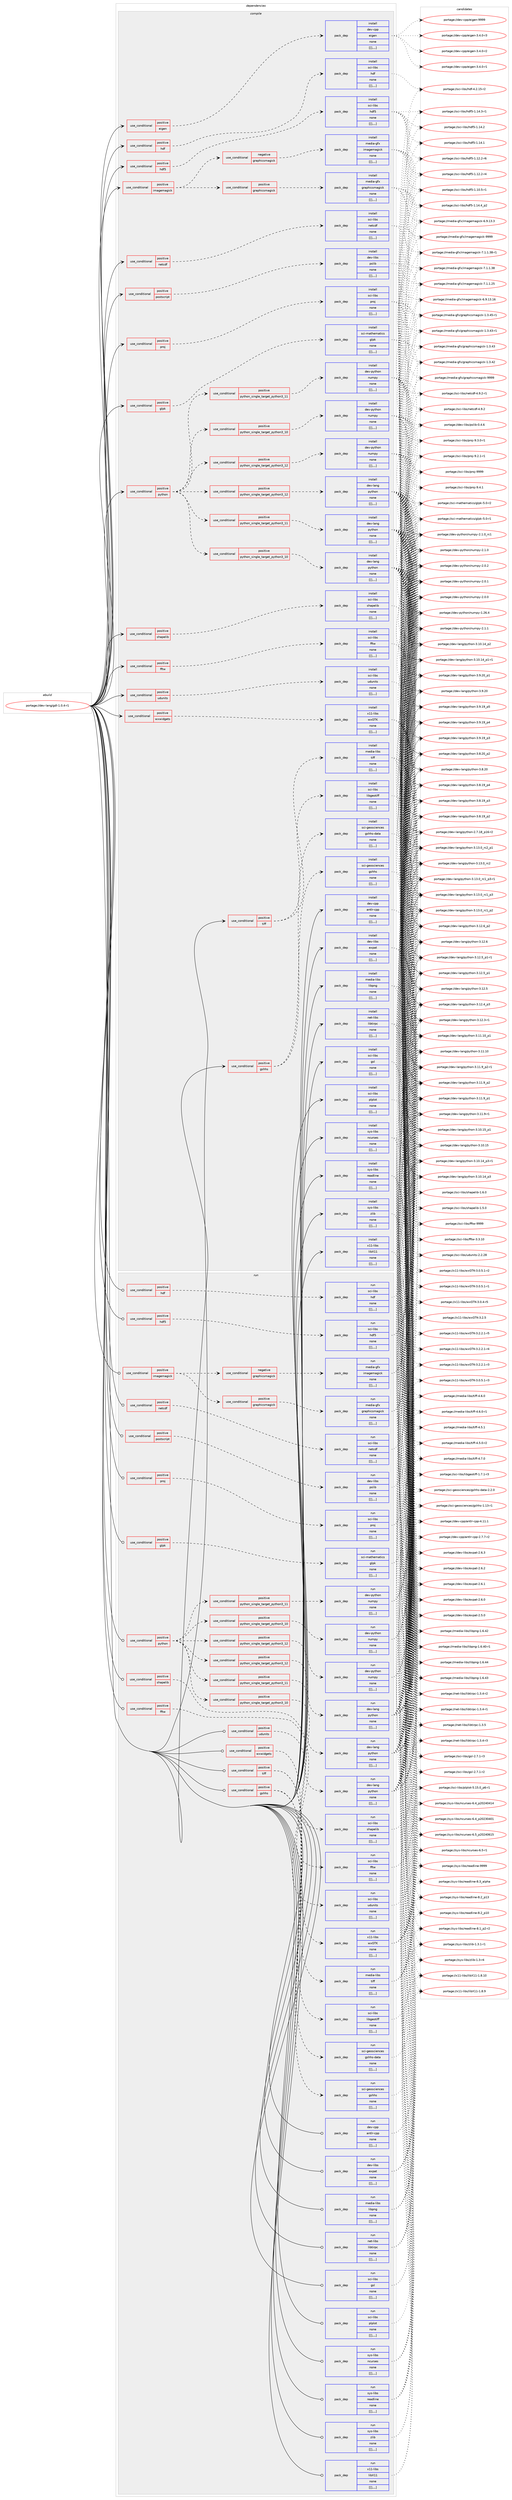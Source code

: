 digraph prolog {

# *************
# Graph options
# *************

newrank=true;
concentrate=true;
compound=true;
graph [rankdir=LR,fontname=Helvetica,fontsize=10,ranksep=1.5];#, ranksep=2.5, nodesep=0.2];
edge  [arrowhead=vee];
node  [fontname=Helvetica,fontsize=10];

# **********
# The ebuild
# **********

subgraph cluster_leftcol {
color=gray;
label=<<i>ebuild</i>>;
id [label="portage://dev-lang/gdl-1.0.4-r1", color=red, width=4, href="../dev-lang/gdl-1.0.4-r1.svg"];
}

# ****************
# The dependencies
# ****************

subgraph cluster_midcol {
color=gray;
label=<<i>dependencies</i>>;
subgraph cluster_compile {
fillcolor="#eeeeee";
style=filled;
label=<<i>compile</i>>;
subgraph cond23506 {
dependency99301 [label=<<TABLE BORDER="0" CELLBORDER="1" CELLSPACING="0" CELLPADDING="4"><TR><TD ROWSPAN="3" CELLPADDING="10">use_conditional</TD></TR><TR><TD>positive</TD></TR><TR><TD>eigen</TD></TR></TABLE>>, shape=none, color=red];
subgraph pack74741 {
dependency99302 [label=<<TABLE BORDER="0" CELLBORDER="1" CELLSPACING="0" CELLPADDING="4" WIDTH="220"><TR><TD ROWSPAN="6" CELLPADDING="30">pack_dep</TD></TR><TR><TD WIDTH="110">install</TD></TR><TR><TD>dev-cpp</TD></TR><TR><TD>eigen</TD></TR><TR><TD>none</TD></TR><TR><TD>[[],,,,]</TD></TR></TABLE>>, shape=none, color=blue];
}
dependency99301:e -> dependency99302:w [weight=20,style="dashed",arrowhead="vee"];
}
id:e -> dependency99301:w [weight=20,style="solid",arrowhead="vee"];
subgraph cond23507 {
dependency99303 [label=<<TABLE BORDER="0" CELLBORDER="1" CELLSPACING="0" CELLPADDING="4"><TR><TD ROWSPAN="3" CELLPADDING="10">use_conditional</TD></TR><TR><TD>positive</TD></TR><TR><TD>fftw</TD></TR></TABLE>>, shape=none, color=red];
subgraph pack74742 {
dependency99304 [label=<<TABLE BORDER="0" CELLBORDER="1" CELLSPACING="0" CELLPADDING="4" WIDTH="220"><TR><TD ROWSPAN="6" CELLPADDING="30">pack_dep</TD></TR><TR><TD WIDTH="110">install</TD></TR><TR><TD>sci-libs</TD></TR><TR><TD>fftw</TD></TR><TR><TD>none</TD></TR><TR><TD>[[],,,,]</TD></TR></TABLE>>, shape=none, color=blue];
}
dependency99303:e -> dependency99304:w [weight=20,style="dashed",arrowhead="vee"];
}
id:e -> dependency99303:w [weight=20,style="solid",arrowhead="vee"];
subgraph cond23508 {
dependency99305 [label=<<TABLE BORDER="0" CELLBORDER="1" CELLSPACING="0" CELLPADDING="4"><TR><TD ROWSPAN="3" CELLPADDING="10">use_conditional</TD></TR><TR><TD>positive</TD></TR><TR><TD>glpk</TD></TR></TABLE>>, shape=none, color=red];
subgraph pack74743 {
dependency99306 [label=<<TABLE BORDER="0" CELLBORDER="1" CELLSPACING="0" CELLPADDING="4" WIDTH="220"><TR><TD ROWSPAN="6" CELLPADDING="30">pack_dep</TD></TR><TR><TD WIDTH="110">install</TD></TR><TR><TD>sci-mathematics</TD></TR><TR><TD>glpk</TD></TR><TR><TD>none</TD></TR><TR><TD>[[],,,,]</TD></TR></TABLE>>, shape=none, color=blue];
}
dependency99305:e -> dependency99306:w [weight=20,style="dashed",arrowhead="vee"];
}
id:e -> dependency99305:w [weight=20,style="solid",arrowhead="vee"];
subgraph cond23509 {
dependency99307 [label=<<TABLE BORDER="0" CELLBORDER="1" CELLSPACING="0" CELLPADDING="4"><TR><TD ROWSPAN="3" CELLPADDING="10">use_conditional</TD></TR><TR><TD>positive</TD></TR><TR><TD>gshhs</TD></TR></TABLE>>, shape=none, color=red];
subgraph pack74744 {
dependency99308 [label=<<TABLE BORDER="0" CELLBORDER="1" CELLSPACING="0" CELLPADDING="4" WIDTH="220"><TR><TD ROWSPAN="6" CELLPADDING="30">pack_dep</TD></TR><TR><TD WIDTH="110">install</TD></TR><TR><TD>sci-geosciences</TD></TR><TR><TD>gshhs-data</TD></TR><TR><TD>none</TD></TR><TR><TD>[[],,,,]</TD></TR></TABLE>>, shape=none, color=blue];
}
dependency99307:e -> dependency99308:w [weight=20,style="dashed",arrowhead="vee"];
subgraph pack74745 {
dependency99309 [label=<<TABLE BORDER="0" CELLBORDER="1" CELLSPACING="0" CELLPADDING="4" WIDTH="220"><TR><TD ROWSPAN="6" CELLPADDING="30">pack_dep</TD></TR><TR><TD WIDTH="110">install</TD></TR><TR><TD>sci-geosciences</TD></TR><TR><TD>gshhs</TD></TR><TR><TD>none</TD></TR><TR><TD>[[],,,,]</TD></TR></TABLE>>, shape=none, color=blue];
}
dependency99307:e -> dependency99309:w [weight=20,style="dashed",arrowhead="vee"];
}
id:e -> dependency99307:w [weight=20,style="solid",arrowhead="vee"];
subgraph cond23510 {
dependency99310 [label=<<TABLE BORDER="0" CELLBORDER="1" CELLSPACING="0" CELLPADDING="4"><TR><TD ROWSPAN="3" CELLPADDING="10">use_conditional</TD></TR><TR><TD>positive</TD></TR><TR><TD>hdf</TD></TR></TABLE>>, shape=none, color=red];
subgraph pack74746 {
dependency99311 [label=<<TABLE BORDER="0" CELLBORDER="1" CELLSPACING="0" CELLPADDING="4" WIDTH="220"><TR><TD ROWSPAN="6" CELLPADDING="30">pack_dep</TD></TR><TR><TD WIDTH="110">install</TD></TR><TR><TD>sci-libs</TD></TR><TR><TD>hdf</TD></TR><TR><TD>none</TD></TR><TR><TD>[[],,,,]</TD></TR></TABLE>>, shape=none, color=blue];
}
dependency99310:e -> dependency99311:w [weight=20,style="dashed",arrowhead="vee"];
}
id:e -> dependency99310:w [weight=20,style="solid",arrowhead="vee"];
subgraph cond23511 {
dependency99312 [label=<<TABLE BORDER="0" CELLBORDER="1" CELLSPACING="0" CELLPADDING="4"><TR><TD ROWSPAN="3" CELLPADDING="10">use_conditional</TD></TR><TR><TD>positive</TD></TR><TR><TD>hdf5</TD></TR></TABLE>>, shape=none, color=red];
subgraph pack74747 {
dependency99313 [label=<<TABLE BORDER="0" CELLBORDER="1" CELLSPACING="0" CELLPADDING="4" WIDTH="220"><TR><TD ROWSPAN="6" CELLPADDING="30">pack_dep</TD></TR><TR><TD WIDTH="110">install</TD></TR><TR><TD>sci-libs</TD></TR><TR><TD>hdf5</TD></TR><TR><TD>none</TD></TR><TR><TD>[[],,,,]</TD></TR></TABLE>>, shape=none, color=blue];
}
dependency99312:e -> dependency99313:w [weight=20,style="dashed",arrowhead="vee"];
}
id:e -> dependency99312:w [weight=20,style="solid",arrowhead="vee"];
subgraph cond23512 {
dependency99314 [label=<<TABLE BORDER="0" CELLBORDER="1" CELLSPACING="0" CELLPADDING="4"><TR><TD ROWSPAN="3" CELLPADDING="10">use_conditional</TD></TR><TR><TD>positive</TD></TR><TR><TD>imagemagick</TD></TR></TABLE>>, shape=none, color=red];
subgraph cond23513 {
dependency99315 [label=<<TABLE BORDER="0" CELLBORDER="1" CELLSPACING="0" CELLPADDING="4"><TR><TD ROWSPAN="3" CELLPADDING="10">use_conditional</TD></TR><TR><TD>negative</TD></TR><TR><TD>graphicsmagick</TD></TR></TABLE>>, shape=none, color=red];
subgraph pack74748 {
dependency99316 [label=<<TABLE BORDER="0" CELLBORDER="1" CELLSPACING="0" CELLPADDING="4" WIDTH="220"><TR><TD ROWSPAN="6" CELLPADDING="30">pack_dep</TD></TR><TR><TD WIDTH="110">install</TD></TR><TR><TD>media-gfx</TD></TR><TR><TD>imagemagick</TD></TR><TR><TD>none</TD></TR><TR><TD>[[],,,,]</TD></TR></TABLE>>, shape=none, color=blue];
}
dependency99315:e -> dependency99316:w [weight=20,style="dashed",arrowhead="vee"];
}
dependency99314:e -> dependency99315:w [weight=20,style="dashed",arrowhead="vee"];
subgraph cond23514 {
dependency99317 [label=<<TABLE BORDER="0" CELLBORDER="1" CELLSPACING="0" CELLPADDING="4"><TR><TD ROWSPAN="3" CELLPADDING="10">use_conditional</TD></TR><TR><TD>positive</TD></TR><TR><TD>graphicsmagick</TD></TR></TABLE>>, shape=none, color=red];
subgraph pack74749 {
dependency99318 [label=<<TABLE BORDER="0" CELLBORDER="1" CELLSPACING="0" CELLPADDING="4" WIDTH="220"><TR><TD ROWSPAN="6" CELLPADDING="30">pack_dep</TD></TR><TR><TD WIDTH="110">install</TD></TR><TR><TD>media-gfx</TD></TR><TR><TD>graphicsmagick</TD></TR><TR><TD>none</TD></TR><TR><TD>[[],,,,]</TD></TR></TABLE>>, shape=none, color=blue];
}
dependency99317:e -> dependency99318:w [weight=20,style="dashed",arrowhead="vee"];
}
dependency99314:e -> dependency99317:w [weight=20,style="dashed",arrowhead="vee"];
}
id:e -> dependency99314:w [weight=20,style="solid",arrowhead="vee"];
subgraph cond23515 {
dependency99319 [label=<<TABLE BORDER="0" CELLBORDER="1" CELLSPACING="0" CELLPADDING="4"><TR><TD ROWSPAN="3" CELLPADDING="10">use_conditional</TD></TR><TR><TD>positive</TD></TR><TR><TD>netcdf</TD></TR></TABLE>>, shape=none, color=red];
subgraph pack74750 {
dependency99320 [label=<<TABLE BORDER="0" CELLBORDER="1" CELLSPACING="0" CELLPADDING="4" WIDTH="220"><TR><TD ROWSPAN="6" CELLPADDING="30">pack_dep</TD></TR><TR><TD WIDTH="110">install</TD></TR><TR><TD>sci-libs</TD></TR><TR><TD>netcdf</TD></TR><TR><TD>none</TD></TR><TR><TD>[[],,,,]</TD></TR></TABLE>>, shape=none, color=blue];
}
dependency99319:e -> dependency99320:w [weight=20,style="dashed",arrowhead="vee"];
}
id:e -> dependency99319:w [weight=20,style="solid",arrowhead="vee"];
subgraph cond23516 {
dependency99321 [label=<<TABLE BORDER="0" CELLBORDER="1" CELLSPACING="0" CELLPADDING="4"><TR><TD ROWSPAN="3" CELLPADDING="10">use_conditional</TD></TR><TR><TD>positive</TD></TR><TR><TD>postscript</TD></TR></TABLE>>, shape=none, color=red];
subgraph pack74751 {
dependency99322 [label=<<TABLE BORDER="0" CELLBORDER="1" CELLSPACING="0" CELLPADDING="4" WIDTH="220"><TR><TD ROWSPAN="6" CELLPADDING="30">pack_dep</TD></TR><TR><TD WIDTH="110">install</TD></TR><TR><TD>dev-libs</TD></TR><TR><TD>pslib</TD></TR><TR><TD>none</TD></TR><TR><TD>[[],,,,]</TD></TR></TABLE>>, shape=none, color=blue];
}
dependency99321:e -> dependency99322:w [weight=20,style="dashed",arrowhead="vee"];
}
id:e -> dependency99321:w [weight=20,style="solid",arrowhead="vee"];
subgraph cond23517 {
dependency99323 [label=<<TABLE BORDER="0" CELLBORDER="1" CELLSPACING="0" CELLPADDING="4"><TR><TD ROWSPAN="3" CELLPADDING="10">use_conditional</TD></TR><TR><TD>positive</TD></TR><TR><TD>proj</TD></TR></TABLE>>, shape=none, color=red];
subgraph pack74752 {
dependency99324 [label=<<TABLE BORDER="0" CELLBORDER="1" CELLSPACING="0" CELLPADDING="4" WIDTH="220"><TR><TD ROWSPAN="6" CELLPADDING="30">pack_dep</TD></TR><TR><TD WIDTH="110">install</TD></TR><TR><TD>sci-libs</TD></TR><TR><TD>proj</TD></TR><TR><TD>none</TD></TR><TR><TD>[[],,,,]</TD></TR></TABLE>>, shape=none, color=blue];
}
dependency99323:e -> dependency99324:w [weight=20,style="dashed",arrowhead="vee"];
}
id:e -> dependency99323:w [weight=20,style="solid",arrowhead="vee"];
subgraph cond23518 {
dependency99325 [label=<<TABLE BORDER="0" CELLBORDER="1" CELLSPACING="0" CELLPADDING="4"><TR><TD ROWSPAN="3" CELLPADDING="10">use_conditional</TD></TR><TR><TD>positive</TD></TR><TR><TD>python</TD></TR></TABLE>>, shape=none, color=red];
subgraph cond23519 {
dependency99326 [label=<<TABLE BORDER="0" CELLBORDER="1" CELLSPACING="0" CELLPADDING="4"><TR><TD ROWSPAN="3" CELLPADDING="10">use_conditional</TD></TR><TR><TD>positive</TD></TR><TR><TD>python_single_target_python3_10</TD></TR></TABLE>>, shape=none, color=red];
subgraph pack74753 {
dependency99327 [label=<<TABLE BORDER="0" CELLBORDER="1" CELLSPACING="0" CELLPADDING="4" WIDTH="220"><TR><TD ROWSPAN="6" CELLPADDING="30">pack_dep</TD></TR><TR><TD WIDTH="110">install</TD></TR><TR><TD>dev-lang</TD></TR><TR><TD>python</TD></TR><TR><TD>none</TD></TR><TR><TD>[[],,,,]</TD></TR></TABLE>>, shape=none, color=blue];
}
dependency99326:e -> dependency99327:w [weight=20,style="dashed",arrowhead="vee"];
}
dependency99325:e -> dependency99326:w [weight=20,style="dashed",arrowhead="vee"];
subgraph cond23520 {
dependency99328 [label=<<TABLE BORDER="0" CELLBORDER="1" CELLSPACING="0" CELLPADDING="4"><TR><TD ROWSPAN="3" CELLPADDING="10">use_conditional</TD></TR><TR><TD>positive</TD></TR><TR><TD>python_single_target_python3_11</TD></TR></TABLE>>, shape=none, color=red];
subgraph pack74754 {
dependency99329 [label=<<TABLE BORDER="0" CELLBORDER="1" CELLSPACING="0" CELLPADDING="4" WIDTH="220"><TR><TD ROWSPAN="6" CELLPADDING="30">pack_dep</TD></TR><TR><TD WIDTH="110">install</TD></TR><TR><TD>dev-lang</TD></TR><TR><TD>python</TD></TR><TR><TD>none</TD></TR><TR><TD>[[],,,,]</TD></TR></TABLE>>, shape=none, color=blue];
}
dependency99328:e -> dependency99329:w [weight=20,style="dashed",arrowhead="vee"];
}
dependency99325:e -> dependency99328:w [weight=20,style="dashed",arrowhead="vee"];
subgraph cond23521 {
dependency99330 [label=<<TABLE BORDER="0" CELLBORDER="1" CELLSPACING="0" CELLPADDING="4"><TR><TD ROWSPAN="3" CELLPADDING="10">use_conditional</TD></TR><TR><TD>positive</TD></TR><TR><TD>python_single_target_python3_12</TD></TR></TABLE>>, shape=none, color=red];
subgraph pack74755 {
dependency99331 [label=<<TABLE BORDER="0" CELLBORDER="1" CELLSPACING="0" CELLPADDING="4" WIDTH="220"><TR><TD ROWSPAN="6" CELLPADDING="30">pack_dep</TD></TR><TR><TD WIDTH="110">install</TD></TR><TR><TD>dev-lang</TD></TR><TR><TD>python</TD></TR><TR><TD>none</TD></TR><TR><TD>[[],,,,]</TD></TR></TABLE>>, shape=none, color=blue];
}
dependency99330:e -> dependency99331:w [weight=20,style="dashed",arrowhead="vee"];
}
dependency99325:e -> dependency99330:w [weight=20,style="dashed",arrowhead="vee"];
subgraph cond23522 {
dependency99332 [label=<<TABLE BORDER="0" CELLBORDER="1" CELLSPACING="0" CELLPADDING="4"><TR><TD ROWSPAN="3" CELLPADDING="10">use_conditional</TD></TR><TR><TD>positive</TD></TR><TR><TD>python_single_target_python3_10</TD></TR></TABLE>>, shape=none, color=red];
subgraph pack74756 {
dependency99333 [label=<<TABLE BORDER="0" CELLBORDER="1" CELLSPACING="0" CELLPADDING="4" WIDTH="220"><TR><TD ROWSPAN="6" CELLPADDING="30">pack_dep</TD></TR><TR><TD WIDTH="110">install</TD></TR><TR><TD>dev-python</TD></TR><TR><TD>numpy</TD></TR><TR><TD>none</TD></TR><TR><TD>[[],,,,]</TD></TR></TABLE>>, shape=none, color=blue];
}
dependency99332:e -> dependency99333:w [weight=20,style="dashed",arrowhead="vee"];
}
dependency99325:e -> dependency99332:w [weight=20,style="dashed",arrowhead="vee"];
subgraph cond23523 {
dependency99334 [label=<<TABLE BORDER="0" CELLBORDER="1" CELLSPACING="0" CELLPADDING="4"><TR><TD ROWSPAN="3" CELLPADDING="10">use_conditional</TD></TR><TR><TD>positive</TD></TR><TR><TD>python_single_target_python3_11</TD></TR></TABLE>>, shape=none, color=red];
subgraph pack74757 {
dependency99335 [label=<<TABLE BORDER="0" CELLBORDER="1" CELLSPACING="0" CELLPADDING="4" WIDTH="220"><TR><TD ROWSPAN="6" CELLPADDING="30">pack_dep</TD></TR><TR><TD WIDTH="110">install</TD></TR><TR><TD>dev-python</TD></TR><TR><TD>numpy</TD></TR><TR><TD>none</TD></TR><TR><TD>[[],,,,]</TD></TR></TABLE>>, shape=none, color=blue];
}
dependency99334:e -> dependency99335:w [weight=20,style="dashed",arrowhead="vee"];
}
dependency99325:e -> dependency99334:w [weight=20,style="dashed",arrowhead="vee"];
subgraph cond23524 {
dependency99336 [label=<<TABLE BORDER="0" CELLBORDER="1" CELLSPACING="0" CELLPADDING="4"><TR><TD ROWSPAN="3" CELLPADDING="10">use_conditional</TD></TR><TR><TD>positive</TD></TR><TR><TD>python_single_target_python3_12</TD></TR></TABLE>>, shape=none, color=red];
subgraph pack74758 {
dependency99337 [label=<<TABLE BORDER="0" CELLBORDER="1" CELLSPACING="0" CELLPADDING="4" WIDTH="220"><TR><TD ROWSPAN="6" CELLPADDING="30">pack_dep</TD></TR><TR><TD WIDTH="110">install</TD></TR><TR><TD>dev-python</TD></TR><TR><TD>numpy</TD></TR><TR><TD>none</TD></TR><TR><TD>[[],,,,]</TD></TR></TABLE>>, shape=none, color=blue];
}
dependency99336:e -> dependency99337:w [weight=20,style="dashed",arrowhead="vee"];
}
dependency99325:e -> dependency99336:w [weight=20,style="dashed",arrowhead="vee"];
}
id:e -> dependency99325:w [weight=20,style="solid",arrowhead="vee"];
subgraph cond23525 {
dependency99338 [label=<<TABLE BORDER="0" CELLBORDER="1" CELLSPACING="0" CELLPADDING="4"><TR><TD ROWSPAN="3" CELLPADDING="10">use_conditional</TD></TR><TR><TD>positive</TD></TR><TR><TD>shapelib</TD></TR></TABLE>>, shape=none, color=red];
subgraph pack74759 {
dependency99339 [label=<<TABLE BORDER="0" CELLBORDER="1" CELLSPACING="0" CELLPADDING="4" WIDTH="220"><TR><TD ROWSPAN="6" CELLPADDING="30">pack_dep</TD></TR><TR><TD WIDTH="110">install</TD></TR><TR><TD>sci-libs</TD></TR><TR><TD>shapelib</TD></TR><TR><TD>none</TD></TR><TR><TD>[[],,,,]</TD></TR></TABLE>>, shape=none, color=blue];
}
dependency99338:e -> dependency99339:w [weight=20,style="dashed",arrowhead="vee"];
}
id:e -> dependency99338:w [weight=20,style="solid",arrowhead="vee"];
subgraph cond23526 {
dependency99340 [label=<<TABLE BORDER="0" CELLBORDER="1" CELLSPACING="0" CELLPADDING="4"><TR><TD ROWSPAN="3" CELLPADDING="10">use_conditional</TD></TR><TR><TD>positive</TD></TR><TR><TD>tiff</TD></TR></TABLE>>, shape=none, color=red];
subgraph pack74760 {
dependency99341 [label=<<TABLE BORDER="0" CELLBORDER="1" CELLSPACING="0" CELLPADDING="4" WIDTH="220"><TR><TD ROWSPAN="6" CELLPADDING="30">pack_dep</TD></TR><TR><TD WIDTH="110">install</TD></TR><TR><TD>media-libs</TD></TR><TR><TD>tiff</TD></TR><TR><TD>none</TD></TR><TR><TD>[[],,,,]</TD></TR></TABLE>>, shape=none, color=blue];
}
dependency99340:e -> dependency99341:w [weight=20,style="dashed",arrowhead="vee"];
subgraph pack74761 {
dependency99342 [label=<<TABLE BORDER="0" CELLBORDER="1" CELLSPACING="0" CELLPADDING="4" WIDTH="220"><TR><TD ROWSPAN="6" CELLPADDING="30">pack_dep</TD></TR><TR><TD WIDTH="110">install</TD></TR><TR><TD>sci-libs</TD></TR><TR><TD>libgeotiff</TD></TR><TR><TD>none</TD></TR><TR><TD>[[],,,,]</TD></TR></TABLE>>, shape=none, color=blue];
}
dependency99340:e -> dependency99342:w [weight=20,style="dashed",arrowhead="vee"];
}
id:e -> dependency99340:w [weight=20,style="solid",arrowhead="vee"];
subgraph cond23527 {
dependency99343 [label=<<TABLE BORDER="0" CELLBORDER="1" CELLSPACING="0" CELLPADDING="4"><TR><TD ROWSPAN="3" CELLPADDING="10">use_conditional</TD></TR><TR><TD>positive</TD></TR><TR><TD>udunits</TD></TR></TABLE>>, shape=none, color=red];
subgraph pack74762 {
dependency99344 [label=<<TABLE BORDER="0" CELLBORDER="1" CELLSPACING="0" CELLPADDING="4" WIDTH="220"><TR><TD ROWSPAN="6" CELLPADDING="30">pack_dep</TD></TR><TR><TD WIDTH="110">install</TD></TR><TR><TD>sci-libs</TD></TR><TR><TD>udunits</TD></TR><TR><TD>none</TD></TR><TR><TD>[[],,,,]</TD></TR></TABLE>>, shape=none, color=blue];
}
dependency99343:e -> dependency99344:w [weight=20,style="dashed",arrowhead="vee"];
}
id:e -> dependency99343:w [weight=20,style="solid",arrowhead="vee"];
subgraph cond23528 {
dependency99345 [label=<<TABLE BORDER="0" CELLBORDER="1" CELLSPACING="0" CELLPADDING="4"><TR><TD ROWSPAN="3" CELLPADDING="10">use_conditional</TD></TR><TR><TD>positive</TD></TR><TR><TD>wxwidgets</TD></TR></TABLE>>, shape=none, color=red];
subgraph pack74763 {
dependency99346 [label=<<TABLE BORDER="0" CELLBORDER="1" CELLSPACING="0" CELLPADDING="4" WIDTH="220"><TR><TD ROWSPAN="6" CELLPADDING="30">pack_dep</TD></TR><TR><TD WIDTH="110">install</TD></TR><TR><TD>x11-libs</TD></TR><TR><TD>wxGTK</TD></TR><TR><TD>none</TD></TR><TR><TD>[[],,,,]</TD></TR></TABLE>>, shape=none, color=blue];
}
dependency99345:e -> dependency99346:w [weight=20,style="dashed",arrowhead="vee"];
}
id:e -> dependency99345:w [weight=20,style="solid",arrowhead="vee"];
subgraph pack74764 {
dependency99347 [label=<<TABLE BORDER="0" CELLBORDER="1" CELLSPACING="0" CELLPADDING="4" WIDTH="220"><TR><TD ROWSPAN="6" CELLPADDING="30">pack_dep</TD></TR><TR><TD WIDTH="110">install</TD></TR><TR><TD>dev-cpp</TD></TR><TR><TD>antlr-cpp</TD></TR><TR><TD>none</TD></TR><TR><TD>[[],,,,]</TD></TR></TABLE>>, shape=none, color=blue];
}
id:e -> dependency99347:w [weight=20,style="solid",arrowhead="vee"];
subgraph pack74765 {
dependency99348 [label=<<TABLE BORDER="0" CELLBORDER="1" CELLSPACING="0" CELLPADDING="4" WIDTH="220"><TR><TD ROWSPAN="6" CELLPADDING="30">pack_dep</TD></TR><TR><TD WIDTH="110">install</TD></TR><TR><TD>dev-libs</TD></TR><TR><TD>expat</TD></TR><TR><TD>none</TD></TR><TR><TD>[[],,,,]</TD></TR></TABLE>>, shape=none, color=blue];
}
id:e -> dependency99348:w [weight=20,style="solid",arrowhead="vee"];
subgraph pack74766 {
dependency99349 [label=<<TABLE BORDER="0" CELLBORDER="1" CELLSPACING="0" CELLPADDING="4" WIDTH="220"><TR><TD ROWSPAN="6" CELLPADDING="30">pack_dep</TD></TR><TR><TD WIDTH="110">install</TD></TR><TR><TD>media-libs</TD></TR><TR><TD>libpng</TD></TR><TR><TD>none</TD></TR><TR><TD>[[],,,,]</TD></TR></TABLE>>, shape=none, color=blue];
}
id:e -> dependency99349:w [weight=20,style="solid",arrowhead="vee"];
subgraph pack74767 {
dependency99350 [label=<<TABLE BORDER="0" CELLBORDER="1" CELLSPACING="0" CELLPADDING="4" WIDTH="220"><TR><TD ROWSPAN="6" CELLPADDING="30">pack_dep</TD></TR><TR><TD WIDTH="110">install</TD></TR><TR><TD>net-libs</TD></TR><TR><TD>libtirpc</TD></TR><TR><TD>none</TD></TR><TR><TD>[[],,,,]</TD></TR></TABLE>>, shape=none, color=blue];
}
id:e -> dependency99350:w [weight=20,style="solid",arrowhead="vee"];
subgraph pack74768 {
dependency99351 [label=<<TABLE BORDER="0" CELLBORDER="1" CELLSPACING="0" CELLPADDING="4" WIDTH="220"><TR><TD ROWSPAN="6" CELLPADDING="30">pack_dep</TD></TR><TR><TD WIDTH="110">install</TD></TR><TR><TD>sci-libs</TD></TR><TR><TD>gsl</TD></TR><TR><TD>none</TD></TR><TR><TD>[[],,,,]</TD></TR></TABLE>>, shape=none, color=blue];
}
id:e -> dependency99351:w [weight=20,style="solid",arrowhead="vee"];
subgraph pack74769 {
dependency99352 [label=<<TABLE BORDER="0" CELLBORDER="1" CELLSPACING="0" CELLPADDING="4" WIDTH="220"><TR><TD ROWSPAN="6" CELLPADDING="30">pack_dep</TD></TR><TR><TD WIDTH="110">install</TD></TR><TR><TD>sci-libs</TD></TR><TR><TD>plplot</TD></TR><TR><TD>none</TD></TR><TR><TD>[[],,,,]</TD></TR></TABLE>>, shape=none, color=blue];
}
id:e -> dependency99352:w [weight=20,style="solid",arrowhead="vee"];
subgraph pack74770 {
dependency99353 [label=<<TABLE BORDER="0" CELLBORDER="1" CELLSPACING="0" CELLPADDING="4" WIDTH="220"><TR><TD ROWSPAN="6" CELLPADDING="30">pack_dep</TD></TR><TR><TD WIDTH="110">install</TD></TR><TR><TD>sys-libs</TD></TR><TR><TD>ncurses</TD></TR><TR><TD>none</TD></TR><TR><TD>[[],,,,]</TD></TR></TABLE>>, shape=none, color=blue];
}
id:e -> dependency99353:w [weight=20,style="solid",arrowhead="vee"];
subgraph pack74771 {
dependency99354 [label=<<TABLE BORDER="0" CELLBORDER="1" CELLSPACING="0" CELLPADDING="4" WIDTH="220"><TR><TD ROWSPAN="6" CELLPADDING="30">pack_dep</TD></TR><TR><TD WIDTH="110">install</TD></TR><TR><TD>sys-libs</TD></TR><TR><TD>readline</TD></TR><TR><TD>none</TD></TR><TR><TD>[[],,,,]</TD></TR></TABLE>>, shape=none, color=blue];
}
id:e -> dependency99354:w [weight=20,style="solid",arrowhead="vee"];
subgraph pack74772 {
dependency99355 [label=<<TABLE BORDER="0" CELLBORDER="1" CELLSPACING="0" CELLPADDING="4" WIDTH="220"><TR><TD ROWSPAN="6" CELLPADDING="30">pack_dep</TD></TR><TR><TD WIDTH="110">install</TD></TR><TR><TD>sys-libs</TD></TR><TR><TD>zlib</TD></TR><TR><TD>none</TD></TR><TR><TD>[[],,,,]</TD></TR></TABLE>>, shape=none, color=blue];
}
id:e -> dependency99355:w [weight=20,style="solid",arrowhead="vee"];
subgraph pack74773 {
dependency99356 [label=<<TABLE BORDER="0" CELLBORDER="1" CELLSPACING="0" CELLPADDING="4" WIDTH="220"><TR><TD ROWSPAN="6" CELLPADDING="30">pack_dep</TD></TR><TR><TD WIDTH="110">install</TD></TR><TR><TD>x11-libs</TD></TR><TR><TD>libX11</TD></TR><TR><TD>none</TD></TR><TR><TD>[[],,,,]</TD></TR></TABLE>>, shape=none, color=blue];
}
id:e -> dependency99356:w [weight=20,style="solid",arrowhead="vee"];
}
subgraph cluster_compileandrun {
fillcolor="#eeeeee";
style=filled;
label=<<i>compile and run</i>>;
}
subgraph cluster_run {
fillcolor="#eeeeee";
style=filled;
label=<<i>run</i>>;
subgraph cond23529 {
dependency99357 [label=<<TABLE BORDER="0" CELLBORDER="1" CELLSPACING="0" CELLPADDING="4"><TR><TD ROWSPAN="3" CELLPADDING="10">use_conditional</TD></TR><TR><TD>positive</TD></TR><TR><TD>fftw</TD></TR></TABLE>>, shape=none, color=red];
subgraph pack74774 {
dependency99358 [label=<<TABLE BORDER="0" CELLBORDER="1" CELLSPACING="0" CELLPADDING="4" WIDTH="220"><TR><TD ROWSPAN="6" CELLPADDING="30">pack_dep</TD></TR><TR><TD WIDTH="110">run</TD></TR><TR><TD>sci-libs</TD></TR><TR><TD>fftw</TD></TR><TR><TD>none</TD></TR><TR><TD>[[],,,,]</TD></TR></TABLE>>, shape=none, color=blue];
}
dependency99357:e -> dependency99358:w [weight=20,style="dashed",arrowhead="vee"];
}
id:e -> dependency99357:w [weight=20,style="solid",arrowhead="odot"];
subgraph cond23530 {
dependency99359 [label=<<TABLE BORDER="0" CELLBORDER="1" CELLSPACING="0" CELLPADDING="4"><TR><TD ROWSPAN="3" CELLPADDING="10">use_conditional</TD></TR><TR><TD>positive</TD></TR><TR><TD>glpk</TD></TR></TABLE>>, shape=none, color=red];
subgraph pack74775 {
dependency99360 [label=<<TABLE BORDER="0" CELLBORDER="1" CELLSPACING="0" CELLPADDING="4" WIDTH="220"><TR><TD ROWSPAN="6" CELLPADDING="30">pack_dep</TD></TR><TR><TD WIDTH="110">run</TD></TR><TR><TD>sci-mathematics</TD></TR><TR><TD>glpk</TD></TR><TR><TD>none</TD></TR><TR><TD>[[],,,,]</TD></TR></TABLE>>, shape=none, color=blue];
}
dependency99359:e -> dependency99360:w [weight=20,style="dashed",arrowhead="vee"];
}
id:e -> dependency99359:w [weight=20,style="solid",arrowhead="odot"];
subgraph cond23531 {
dependency99361 [label=<<TABLE BORDER="0" CELLBORDER="1" CELLSPACING="0" CELLPADDING="4"><TR><TD ROWSPAN="3" CELLPADDING="10">use_conditional</TD></TR><TR><TD>positive</TD></TR><TR><TD>gshhs</TD></TR></TABLE>>, shape=none, color=red];
subgraph pack74776 {
dependency99362 [label=<<TABLE BORDER="0" CELLBORDER="1" CELLSPACING="0" CELLPADDING="4" WIDTH="220"><TR><TD ROWSPAN="6" CELLPADDING="30">pack_dep</TD></TR><TR><TD WIDTH="110">run</TD></TR><TR><TD>sci-geosciences</TD></TR><TR><TD>gshhs-data</TD></TR><TR><TD>none</TD></TR><TR><TD>[[],,,,]</TD></TR></TABLE>>, shape=none, color=blue];
}
dependency99361:e -> dependency99362:w [weight=20,style="dashed",arrowhead="vee"];
subgraph pack74777 {
dependency99363 [label=<<TABLE BORDER="0" CELLBORDER="1" CELLSPACING="0" CELLPADDING="4" WIDTH="220"><TR><TD ROWSPAN="6" CELLPADDING="30">pack_dep</TD></TR><TR><TD WIDTH="110">run</TD></TR><TR><TD>sci-geosciences</TD></TR><TR><TD>gshhs</TD></TR><TR><TD>none</TD></TR><TR><TD>[[],,,,]</TD></TR></TABLE>>, shape=none, color=blue];
}
dependency99361:e -> dependency99363:w [weight=20,style="dashed",arrowhead="vee"];
}
id:e -> dependency99361:w [weight=20,style="solid",arrowhead="odot"];
subgraph cond23532 {
dependency99364 [label=<<TABLE BORDER="0" CELLBORDER="1" CELLSPACING="0" CELLPADDING="4"><TR><TD ROWSPAN="3" CELLPADDING="10">use_conditional</TD></TR><TR><TD>positive</TD></TR><TR><TD>hdf</TD></TR></TABLE>>, shape=none, color=red];
subgraph pack74778 {
dependency99365 [label=<<TABLE BORDER="0" CELLBORDER="1" CELLSPACING="0" CELLPADDING="4" WIDTH="220"><TR><TD ROWSPAN="6" CELLPADDING="30">pack_dep</TD></TR><TR><TD WIDTH="110">run</TD></TR><TR><TD>sci-libs</TD></TR><TR><TD>hdf</TD></TR><TR><TD>none</TD></TR><TR><TD>[[],,,,]</TD></TR></TABLE>>, shape=none, color=blue];
}
dependency99364:e -> dependency99365:w [weight=20,style="dashed",arrowhead="vee"];
}
id:e -> dependency99364:w [weight=20,style="solid",arrowhead="odot"];
subgraph cond23533 {
dependency99366 [label=<<TABLE BORDER="0" CELLBORDER="1" CELLSPACING="0" CELLPADDING="4"><TR><TD ROWSPAN="3" CELLPADDING="10">use_conditional</TD></TR><TR><TD>positive</TD></TR><TR><TD>hdf5</TD></TR></TABLE>>, shape=none, color=red];
subgraph pack74779 {
dependency99367 [label=<<TABLE BORDER="0" CELLBORDER="1" CELLSPACING="0" CELLPADDING="4" WIDTH="220"><TR><TD ROWSPAN="6" CELLPADDING="30">pack_dep</TD></TR><TR><TD WIDTH="110">run</TD></TR><TR><TD>sci-libs</TD></TR><TR><TD>hdf5</TD></TR><TR><TD>none</TD></TR><TR><TD>[[],,,,]</TD></TR></TABLE>>, shape=none, color=blue];
}
dependency99366:e -> dependency99367:w [weight=20,style="dashed",arrowhead="vee"];
}
id:e -> dependency99366:w [weight=20,style="solid",arrowhead="odot"];
subgraph cond23534 {
dependency99368 [label=<<TABLE BORDER="0" CELLBORDER="1" CELLSPACING="0" CELLPADDING="4"><TR><TD ROWSPAN="3" CELLPADDING="10">use_conditional</TD></TR><TR><TD>positive</TD></TR><TR><TD>imagemagick</TD></TR></TABLE>>, shape=none, color=red];
subgraph cond23535 {
dependency99369 [label=<<TABLE BORDER="0" CELLBORDER="1" CELLSPACING="0" CELLPADDING="4"><TR><TD ROWSPAN="3" CELLPADDING="10">use_conditional</TD></TR><TR><TD>negative</TD></TR><TR><TD>graphicsmagick</TD></TR></TABLE>>, shape=none, color=red];
subgraph pack74780 {
dependency99370 [label=<<TABLE BORDER="0" CELLBORDER="1" CELLSPACING="0" CELLPADDING="4" WIDTH="220"><TR><TD ROWSPAN="6" CELLPADDING="30">pack_dep</TD></TR><TR><TD WIDTH="110">run</TD></TR><TR><TD>media-gfx</TD></TR><TR><TD>imagemagick</TD></TR><TR><TD>none</TD></TR><TR><TD>[[],,,,]</TD></TR></TABLE>>, shape=none, color=blue];
}
dependency99369:e -> dependency99370:w [weight=20,style="dashed",arrowhead="vee"];
}
dependency99368:e -> dependency99369:w [weight=20,style="dashed",arrowhead="vee"];
subgraph cond23536 {
dependency99371 [label=<<TABLE BORDER="0" CELLBORDER="1" CELLSPACING="0" CELLPADDING="4"><TR><TD ROWSPAN="3" CELLPADDING="10">use_conditional</TD></TR><TR><TD>positive</TD></TR><TR><TD>graphicsmagick</TD></TR></TABLE>>, shape=none, color=red];
subgraph pack74781 {
dependency99372 [label=<<TABLE BORDER="0" CELLBORDER="1" CELLSPACING="0" CELLPADDING="4" WIDTH="220"><TR><TD ROWSPAN="6" CELLPADDING="30">pack_dep</TD></TR><TR><TD WIDTH="110">run</TD></TR><TR><TD>media-gfx</TD></TR><TR><TD>graphicsmagick</TD></TR><TR><TD>none</TD></TR><TR><TD>[[],,,,]</TD></TR></TABLE>>, shape=none, color=blue];
}
dependency99371:e -> dependency99372:w [weight=20,style="dashed",arrowhead="vee"];
}
dependency99368:e -> dependency99371:w [weight=20,style="dashed",arrowhead="vee"];
}
id:e -> dependency99368:w [weight=20,style="solid",arrowhead="odot"];
subgraph cond23537 {
dependency99373 [label=<<TABLE BORDER="0" CELLBORDER="1" CELLSPACING="0" CELLPADDING="4"><TR><TD ROWSPAN="3" CELLPADDING="10">use_conditional</TD></TR><TR><TD>positive</TD></TR><TR><TD>netcdf</TD></TR></TABLE>>, shape=none, color=red];
subgraph pack74782 {
dependency99374 [label=<<TABLE BORDER="0" CELLBORDER="1" CELLSPACING="0" CELLPADDING="4" WIDTH="220"><TR><TD ROWSPAN="6" CELLPADDING="30">pack_dep</TD></TR><TR><TD WIDTH="110">run</TD></TR><TR><TD>sci-libs</TD></TR><TR><TD>netcdf</TD></TR><TR><TD>none</TD></TR><TR><TD>[[],,,,]</TD></TR></TABLE>>, shape=none, color=blue];
}
dependency99373:e -> dependency99374:w [weight=20,style="dashed",arrowhead="vee"];
}
id:e -> dependency99373:w [weight=20,style="solid",arrowhead="odot"];
subgraph cond23538 {
dependency99375 [label=<<TABLE BORDER="0" CELLBORDER="1" CELLSPACING="0" CELLPADDING="4"><TR><TD ROWSPAN="3" CELLPADDING="10">use_conditional</TD></TR><TR><TD>positive</TD></TR><TR><TD>postscript</TD></TR></TABLE>>, shape=none, color=red];
subgraph pack74783 {
dependency99376 [label=<<TABLE BORDER="0" CELLBORDER="1" CELLSPACING="0" CELLPADDING="4" WIDTH="220"><TR><TD ROWSPAN="6" CELLPADDING="30">pack_dep</TD></TR><TR><TD WIDTH="110">run</TD></TR><TR><TD>dev-libs</TD></TR><TR><TD>pslib</TD></TR><TR><TD>none</TD></TR><TR><TD>[[],,,,]</TD></TR></TABLE>>, shape=none, color=blue];
}
dependency99375:e -> dependency99376:w [weight=20,style="dashed",arrowhead="vee"];
}
id:e -> dependency99375:w [weight=20,style="solid",arrowhead="odot"];
subgraph cond23539 {
dependency99377 [label=<<TABLE BORDER="0" CELLBORDER="1" CELLSPACING="0" CELLPADDING="4"><TR><TD ROWSPAN="3" CELLPADDING="10">use_conditional</TD></TR><TR><TD>positive</TD></TR><TR><TD>proj</TD></TR></TABLE>>, shape=none, color=red];
subgraph pack74784 {
dependency99378 [label=<<TABLE BORDER="0" CELLBORDER="1" CELLSPACING="0" CELLPADDING="4" WIDTH="220"><TR><TD ROWSPAN="6" CELLPADDING="30">pack_dep</TD></TR><TR><TD WIDTH="110">run</TD></TR><TR><TD>sci-libs</TD></TR><TR><TD>proj</TD></TR><TR><TD>none</TD></TR><TR><TD>[[],,,,]</TD></TR></TABLE>>, shape=none, color=blue];
}
dependency99377:e -> dependency99378:w [weight=20,style="dashed",arrowhead="vee"];
}
id:e -> dependency99377:w [weight=20,style="solid",arrowhead="odot"];
subgraph cond23540 {
dependency99379 [label=<<TABLE BORDER="0" CELLBORDER="1" CELLSPACING="0" CELLPADDING="4"><TR><TD ROWSPAN="3" CELLPADDING="10">use_conditional</TD></TR><TR><TD>positive</TD></TR><TR><TD>python</TD></TR></TABLE>>, shape=none, color=red];
subgraph cond23541 {
dependency99380 [label=<<TABLE BORDER="0" CELLBORDER="1" CELLSPACING="0" CELLPADDING="4"><TR><TD ROWSPAN="3" CELLPADDING="10">use_conditional</TD></TR><TR><TD>positive</TD></TR><TR><TD>python_single_target_python3_10</TD></TR></TABLE>>, shape=none, color=red];
subgraph pack74785 {
dependency99381 [label=<<TABLE BORDER="0" CELLBORDER="1" CELLSPACING="0" CELLPADDING="4" WIDTH="220"><TR><TD ROWSPAN="6" CELLPADDING="30">pack_dep</TD></TR><TR><TD WIDTH="110">run</TD></TR><TR><TD>dev-lang</TD></TR><TR><TD>python</TD></TR><TR><TD>none</TD></TR><TR><TD>[[],,,,]</TD></TR></TABLE>>, shape=none, color=blue];
}
dependency99380:e -> dependency99381:w [weight=20,style="dashed",arrowhead="vee"];
}
dependency99379:e -> dependency99380:w [weight=20,style="dashed",arrowhead="vee"];
subgraph cond23542 {
dependency99382 [label=<<TABLE BORDER="0" CELLBORDER="1" CELLSPACING="0" CELLPADDING="4"><TR><TD ROWSPAN="3" CELLPADDING="10">use_conditional</TD></TR><TR><TD>positive</TD></TR><TR><TD>python_single_target_python3_11</TD></TR></TABLE>>, shape=none, color=red];
subgraph pack74786 {
dependency99383 [label=<<TABLE BORDER="0" CELLBORDER="1" CELLSPACING="0" CELLPADDING="4" WIDTH="220"><TR><TD ROWSPAN="6" CELLPADDING="30">pack_dep</TD></TR><TR><TD WIDTH="110">run</TD></TR><TR><TD>dev-lang</TD></TR><TR><TD>python</TD></TR><TR><TD>none</TD></TR><TR><TD>[[],,,,]</TD></TR></TABLE>>, shape=none, color=blue];
}
dependency99382:e -> dependency99383:w [weight=20,style="dashed",arrowhead="vee"];
}
dependency99379:e -> dependency99382:w [weight=20,style="dashed",arrowhead="vee"];
subgraph cond23543 {
dependency99384 [label=<<TABLE BORDER="0" CELLBORDER="1" CELLSPACING="0" CELLPADDING="4"><TR><TD ROWSPAN="3" CELLPADDING="10">use_conditional</TD></TR><TR><TD>positive</TD></TR><TR><TD>python_single_target_python3_12</TD></TR></TABLE>>, shape=none, color=red];
subgraph pack74787 {
dependency99385 [label=<<TABLE BORDER="0" CELLBORDER="1" CELLSPACING="0" CELLPADDING="4" WIDTH="220"><TR><TD ROWSPAN="6" CELLPADDING="30">pack_dep</TD></TR><TR><TD WIDTH="110">run</TD></TR><TR><TD>dev-lang</TD></TR><TR><TD>python</TD></TR><TR><TD>none</TD></TR><TR><TD>[[],,,,]</TD></TR></TABLE>>, shape=none, color=blue];
}
dependency99384:e -> dependency99385:w [weight=20,style="dashed",arrowhead="vee"];
}
dependency99379:e -> dependency99384:w [weight=20,style="dashed",arrowhead="vee"];
subgraph cond23544 {
dependency99386 [label=<<TABLE BORDER="0" CELLBORDER="1" CELLSPACING="0" CELLPADDING="4"><TR><TD ROWSPAN="3" CELLPADDING="10">use_conditional</TD></TR><TR><TD>positive</TD></TR><TR><TD>python_single_target_python3_10</TD></TR></TABLE>>, shape=none, color=red];
subgraph pack74788 {
dependency99387 [label=<<TABLE BORDER="0" CELLBORDER="1" CELLSPACING="0" CELLPADDING="4" WIDTH="220"><TR><TD ROWSPAN="6" CELLPADDING="30">pack_dep</TD></TR><TR><TD WIDTH="110">run</TD></TR><TR><TD>dev-python</TD></TR><TR><TD>numpy</TD></TR><TR><TD>none</TD></TR><TR><TD>[[],,,,]</TD></TR></TABLE>>, shape=none, color=blue];
}
dependency99386:e -> dependency99387:w [weight=20,style="dashed",arrowhead="vee"];
}
dependency99379:e -> dependency99386:w [weight=20,style="dashed",arrowhead="vee"];
subgraph cond23545 {
dependency99388 [label=<<TABLE BORDER="0" CELLBORDER="1" CELLSPACING="0" CELLPADDING="4"><TR><TD ROWSPAN="3" CELLPADDING="10">use_conditional</TD></TR><TR><TD>positive</TD></TR><TR><TD>python_single_target_python3_11</TD></TR></TABLE>>, shape=none, color=red];
subgraph pack74789 {
dependency99389 [label=<<TABLE BORDER="0" CELLBORDER="1" CELLSPACING="0" CELLPADDING="4" WIDTH="220"><TR><TD ROWSPAN="6" CELLPADDING="30">pack_dep</TD></TR><TR><TD WIDTH="110">run</TD></TR><TR><TD>dev-python</TD></TR><TR><TD>numpy</TD></TR><TR><TD>none</TD></TR><TR><TD>[[],,,,]</TD></TR></TABLE>>, shape=none, color=blue];
}
dependency99388:e -> dependency99389:w [weight=20,style="dashed",arrowhead="vee"];
}
dependency99379:e -> dependency99388:w [weight=20,style="dashed",arrowhead="vee"];
subgraph cond23546 {
dependency99390 [label=<<TABLE BORDER="0" CELLBORDER="1" CELLSPACING="0" CELLPADDING="4"><TR><TD ROWSPAN="3" CELLPADDING="10">use_conditional</TD></TR><TR><TD>positive</TD></TR><TR><TD>python_single_target_python3_12</TD></TR></TABLE>>, shape=none, color=red];
subgraph pack74790 {
dependency99391 [label=<<TABLE BORDER="0" CELLBORDER="1" CELLSPACING="0" CELLPADDING="4" WIDTH="220"><TR><TD ROWSPAN="6" CELLPADDING="30">pack_dep</TD></TR><TR><TD WIDTH="110">run</TD></TR><TR><TD>dev-python</TD></TR><TR><TD>numpy</TD></TR><TR><TD>none</TD></TR><TR><TD>[[],,,,]</TD></TR></TABLE>>, shape=none, color=blue];
}
dependency99390:e -> dependency99391:w [weight=20,style="dashed",arrowhead="vee"];
}
dependency99379:e -> dependency99390:w [weight=20,style="dashed",arrowhead="vee"];
}
id:e -> dependency99379:w [weight=20,style="solid",arrowhead="odot"];
subgraph cond23547 {
dependency99392 [label=<<TABLE BORDER="0" CELLBORDER="1" CELLSPACING="0" CELLPADDING="4"><TR><TD ROWSPAN="3" CELLPADDING="10">use_conditional</TD></TR><TR><TD>positive</TD></TR><TR><TD>shapelib</TD></TR></TABLE>>, shape=none, color=red];
subgraph pack74791 {
dependency99393 [label=<<TABLE BORDER="0" CELLBORDER="1" CELLSPACING="0" CELLPADDING="4" WIDTH="220"><TR><TD ROWSPAN="6" CELLPADDING="30">pack_dep</TD></TR><TR><TD WIDTH="110">run</TD></TR><TR><TD>sci-libs</TD></TR><TR><TD>shapelib</TD></TR><TR><TD>none</TD></TR><TR><TD>[[],,,,]</TD></TR></TABLE>>, shape=none, color=blue];
}
dependency99392:e -> dependency99393:w [weight=20,style="dashed",arrowhead="vee"];
}
id:e -> dependency99392:w [weight=20,style="solid",arrowhead="odot"];
subgraph cond23548 {
dependency99394 [label=<<TABLE BORDER="0" CELLBORDER="1" CELLSPACING="0" CELLPADDING="4"><TR><TD ROWSPAN="3" CELLPADDING="10">use_conditional</TD></TR><TR><TD>positive</TD></TR><TR><TD>tiff</TD></TR></TABLE>>, shape=none, color=red];
subgraph pack74792 {
dependency99395 [label=<<TABLE BORDER="0" CELLBORDER="1" CELLSPACING="0" CELLPADDING="4" WIDTH="220"><TR><TD ROWSPAN="6" CELLPADDING="30">pack_dep</TD></TR><TR><TD WIDTH="110">run</TD></TR><TR><TD>media-libs</TD></TR><TR><TD>tiff</TD></TR><TR><TD>none</TD></TR><TR><TD>[[],,,,]</TD></TR></TABLE>>, shape=none, color=blue];
}
dependency99394:e -> dependency99395:w [weight=20,style="dashed",arrowhead="vee"];
subgraph pack74793 {
dependency99396 [label=<<TABLE BORDER="0" CELLBORDER="1" CELLSPACING="0" CELLPADDING="4" WIDTH="220"><TR><TD ROWSPAN="6" CELLPADDING="30">pack_dep</TD></TR><TR><TD WIDTH="110">run</TD></TR><TR><TD>sci-libs</TD></TR><TR><TD>libgeotiff</TD></TR><TR><TD>none</TD></TR><TR><TD>[[],,,,]</TD></TR></TABLE>>, shape=none, color=blue];
}
dependency99394:e -> dependency99396:w [weight=20,style="dashed",arrowhead="vee"];
}
id:e -> dependency99394:w [weight=20,style="solid",arrowhead="odot"];
subgraph cond23549 {
dependency99397 [label=<<TABLE BORDER="0" CELLBORDER="1" CELLSPACING="0" CELLPADDING="4"><TR><TD ROWSPAN="3" CELLPADDING="10">use_conditional</TD></TR><TR><TD>positive</TD></TR><TR><TD>udunits</TD></TR></TABLE>>, shape=none, color=red];
subgraph pack74794 {
dependency99398 [label=<<TABLE BORDER="0" CELLBORDER="1" CELLSPACING="0" CELLPADDING="4" WIDTH="220"><TR><TD ROWSPAN="6" CELLPADDING="30">pack_dep</TD></TR><TR><TD WIDTH="110">run</TD></TR><TR><TD>sci-libs</TD></TR><TR><TD>udunits</TD></TR><TR><TD>none</TD></TR><TR><TD>[[],,,,]</TD></TR></TABLE>>, shape=none, color=blue];
}
dependency99397:e -> dependency99398:w [weight=20,style="dashed",arrowhead="vee"];
}
id:e -> dependency99397:w [weight=20,style="solid",arrowhead="odot"];
subgraph cond23550 {
dependency99399 [label=<<TABLE BORDER="0" CELLBORDER="1" CELLSPACING="0" CELLPADDING="4"><TR><TD ROWSPAN="3" CELLPADDING="10">use_conditional</TD></TR><TR><TD>positive</TD></TR><TR><TD>wxwidgets</TD></TR></TABLE>>, shape=none, color=red];
subgraph pack74795 {
dependency99400 [label=<<TABLE BORDER="0" CELLBORDER="1" CELLSPACING="0" CELLPADDING="4" WIDTH="220"><TR><TD ROWSPAN="6" CELLPADDING="30">pack_dep</TD></TR><TR><TD WIDTH="110">run</TD></TR><TR><TD>x11-libs</TD></TR><TR><TD>wxGTK</TD></TR><TR><TD>none</TD></TR><TR><TD>[[],,,,]</TD></TR></TABLE>>, shape=none, color=blue];
}
dependency99399:e -> dependency99400:w [weight=20,style="dashed",arrowhead="vee"];
}
id:e -> dependency99399:w [weight=20,style="solid",arrowhead="odot"];
subgraph pack74796 {
dependency99401 [label=<<TABLE BORDER="0" CELLBORDER="1" CELLSPACING="0" CELLPADDING="4" WIDTH="220"><TR><TD ROWSPAN="6" CELLPADDING="30">pack_dep</TD></TR><TR><TD WIDTH="110">run</TD></TR><TR><TD>dev-cpp</TD></TR><TR><TD>antlr-cpp</TD></TR><TR><TD>none</TD></TR><TR><TD>[[],,,,]</TD></TR></TABLE>>, shape=none, color=blue];
}
id:e -> dependency99401:w [weight=20,style="solid",arrowhead="odot"];
subgraph pack74797 {
dependency99402 [label=<<TABLE BORDER="0" CELLBORDER="1" CELLSPACING="0" CELLPADDING="4" WIDTH="220"><TR><TD ROWSPAN="6" CELLPADDING="30">pack_dep</TD></TR><TR><TD WIDTH="110">run</TD></TR><TR><TD>dev-libs</TD></TR><TR><TD>expat</TD></TR><TR><TD>none</TD></TR><TR><TD>[[],,,,]</TD></TR></TABLE>>, shape=none, color=blue];
}
id:e -> dependency99402:w [weight=20,style="solid",arrowhead="odot"];
subgraph pack74798 {
dependency99403 [label=<<TABLE BORDER="0" CELLBORDER="1" CELLSPACING="0" CELLPADDING="4" WIDTH="220"><TR><TD ROWSPAN="6" CELLPADDING="30">pack_dep</TD></TR><TR><TD WIDTH="110">run</TD></TR><TR><TD>media-libs</TD></TR><TR><TD>libpng</TD></TR><TR><TD>none</TD></TR><TR><TD>[[],,,,]</TD></TR></TABLE>>, shape=none, color=blue];
}
id:e -> dependency99403:w [weight=20,style="solid",arrowhead="odot"];
subgraph pack74799 {
dependency99404 [label=<<TABLE BORDER="0" CELLBORDER="1" CELLSPACING="0" CELLPADDING="4" WIDTH="220"><TR><TD ROWSPAN="6" CELLPADDING="30">pack_dep</TD></TR><TR><TD WIDTH="110">run</TD></TR><TR><TD>net-libs</TD></TR><TR><TD>libtirpc</TD></TR><TR><TD>none</TD></TR><TR><TD>[[],,,,]</TD></TR></TABLE>>, shape=none, color=blue];
}
id:e -> dependency99404:w [weight=20,style="solid",arrowhead="odot"];
subgraph pack74800 {
dependency99405 [label=<<TABLE BORDER="0" CELLBORDER="1" CELLSPACING="0" CELLPADDING="4" WIDTH="220"><TR><TD ROWSPAN="6" CELLPADDING="30">pack_dep</TD></TR><TR><TD WIDTH="110">run</TD></TR><TR><TD>sci-libs</TD></TR><TR><TD>gsl</TD></TR><TR><TD>none</TD></TR><TR><TD>[[],,,,]</TD></TR></TABLE>>, shape=none, color=blue];
}
id:e -> dependency99405:w [weight=20,style="solid",arrowhead="odot"];
subgraph pack74801 {
dependency99406 [label=<<TABLE BORDER="0" CELLBORDER="1" CELLSPACING="0" CELLPADDING="4" WIDTH="220"><TR><TD ROWSPAN="6" CELLPADDING="30">pack_dep</TD></TR><TR><TD WIDTH="110">run</TD></TR><TR><TD>sci-libs</TD></TR><TR><TD>plplot</TD></TR><TR><TD>none</TD></TR><TR><TD>[[],,,,]</TD></TR></TABLE>>, shape=none, color=blue];
}
id:e -> dependency99406:w [weight=20,style="solid",arrowhead="odot"];
subgraph pack74802 {
dependency99407 [label=<<TABLE BORDER="0" CELLBORDER="1" CELLSPACING="0" CELLPADDING="4" WIDTH="220"><TR><TD ROWSPAN="6" CELLPADDING="30">pack_dep</TD></TR><TR><TD WIDTH="110">run</TD></TR><TR><TD>sys-libs</TD></TR><TR><TD>ncurses</TD></TR><TR><TD>none</TD></TR><TR><TD>[[],,,,]</TD></TR></TABLE>>, shape=none, color=blue];
}
id:e -> dependency99407:w [weight=20,style="solid",arrowhead="odot"];
subgraph pack74803 {
dependency99408 [label=<<TABLE BORDER="0" CELLBORDER="1" CELLSPACING="0" CELLPADDING="4" WIDTH="220"><TR><TD ROWSPAN="6" CELLPADDING="30">pack_dep</TD></TR><TR><TD WIDTH="110">run</TD></TR><TR><TD>sys-libs</TD></TR><TR><TD>readline</TD></TR><TR><TD>none</TD></TR><TR><TD>[[],,,,]</TD></TR></TABLE>>, shape=none, color=blue];
}
id:e -> dependency99408:w [weight=20,style="solid",arrowhead="odot"];
subgraph pack74804 {
dependency99409 [label=<<TABLE BORDER="0" CELLBORDER="1" CELLSPACING="0" CELLPADDING="4" WIDTH="220"><TR><TD ROWSPAN="6" CELLPADDING="30">pack_dep</TD></TR><TR><TD WIDTH="110">run</TD></TR><TR><TD>sys-libs</TD></TR><TR><TD>zlib</TD></TR><TR><TD>none</TD></TR><TR><TD>[[],,,,]</TD></TR></TABLE>>, shape=none, color=blue];
}
id:e -> dependency99409:w [weight=20,style="solid",arrowhead="odot"];
subgraph pack74805 {
dependency99410 [label=<<TABLE BORDER="0" CELLBORDER="1" CELLSPACING="0" CELLPADDING="4" WIDTH="220"><TR><TD ROWSPAN="6" CELLPADDING="30">pack_dep</TD></TR><TR><TD WIDTH="110">run</TD></TR><TR><TD>x11-libs</TD></TR><TR><TD>libX11</TD></TR><TR><TD>none</TD></TR><TR><TD>[[],,,,]</TD></TR></TABLE>>, shape=none, color=blue];
}
id:e -> dependency99410:w [weight=20,style="solid",arrowhead="odot"];
}
}

# **************
# The candidates
# **************

subgraph cluster_choices {
rank=same;
color=gray;
label=<<i>candidates</i>>;

subgraph choice74741 {
color=black;
nodesep=1;
choice1001011184599112112471011051031011104557575757 [label="portage://dev-cpp/eigen-9999", color=red, width=4,href="../dev-cpp/eigen-9999.svg"];
choice1001011184599112112471011051031011104551465246484511451 [label="portage://dev-cpp/eigen-3.4.0-r3", color=red, width=4,href="../dev-cpp/eigen-3.4.0-r3.svg"];
choice1001011184599112112471011051031011104551465246484511450 [label="portage://dev-cpp/eigen-3.4.0-r2", color=red, width=4,href="../dev-cpp/eigen-3.4.0-r2.svg"];
choice1001011184599112112471011051031011104551465246484511449 [label="portage://dev-cpp/eigen-3.4.0-r1", color=red, width=4,href="../dev-cpp/eigen-3.4.0-r1.svg"];
dependency99302:e -> choice1001011184599112112471011051031011104557575757:w [style=dotted,weight="100"];
dependency99302:e -> choice1001011184599112112471011051031011104551465246484511451:w [style=dotted,weight="100"];
dependency99302:e -> choice1001011184599112112471011051031011104551465246484511450:w [style=dotted,weight="100"];
dependency99302:e -> choice1001011184599112112471011051031011104551465246484511449:w [style=dotted,weight="100"];
}
subgraph choice74742 {
color=black;
nodesep=1;
choice115991054510810598115471021021161194557575757 [label="portage://sci-libs/fftw-9999", color=red, width=4,href="../sci-libs/fftw-9999.svg"];
choice1159910545108105981154710210211611945514651464948 [label="portage://sci-libs/fftw-3.3.10", color=red, width=4,href="../sci-libs/fftw-3.3.10.svg"];
dependency99304:e -> choice115991054510810598115471021021161194557575757:w [style=dotted,weight="100"];
dependency99304:e -> choice1159910545108105981154710210211611945514651464948:w [style=dotted,weight="100"];
}
subgraph choice74743 {
color=black;
nodesep=1;
choice115991054510997116104101109971161059911547103108112107455346484511450 [label="portage://sci-mathematics/glpk-5.0-r2", color=red, width=4,href="../sci-mathematics/glpk-5.0-r2.svg"];
choice115991054510997116104101109971161059911547103108112107455346484511449 [label="portage://sci-mathematics/glpk-5.0-r1", color=red, width=4,href="../sci-mathematics/glpk-5.0-r1.svg"];
dependency99306:e -> choice115991054510997116104101109971161059911547103108112107455346484511450:w [style=dotted,weight="100"];
dependency99306:e -> choice115991054510997116104101109971161059911547103108112107455346484511449:w [style=dotted,weight="100"];
}
subgraph choice74744 {
color=black;
nodesep=1;
choice1159910545103101111115991051011109910111547103115104104115451009711697455046504648 [label="portage://sci-geosciences/gshhs-data-2.2.0", color=red, width=4,href="../sci-geosciences/gshhs-data-2.2.0.svg"];
dependency99308:e -> choice1159910545103101111115991051011109910111547103115104104115451009711697455046504648:w [style=dotted,weight="100"];
}
subgraph choice74745 {
color=black;
nodesep=1;
choice115991054510310111111599105101110991011154710311510410411545494649514511449 [label="portage://sci-geosciences/gshhs-1.13-r1", color=red, width=4,href="../sci-geosciences/gshhs-1.13-r1.svg"];
dependency99309:e -> choice115991054510310111111599105101110991011154710311510410411545494649514511449:w [style=dotted,weight="100"];
}
subgraph choice74746 {
color=black;
nodesep=1;
choice11599105451081059811547104100102455246504649534511450 [label="portage://sci-libs/hdf-4.2.15-r2", color=red, width=4,href="../sci-libs/hdf-4.2.15-r2.svg"];
dependency99311:e -> choice11599105451081059811547104100102455246504649534511450:w [style=dotted,weight="100"];
}
subgraph choice74747 {
color=black;
nodesep=1;
choice1159910545108105981154710410010253454946495246529511250 [label="portage://sci-libs/hdf5-1.14.4_p2", color=red, width=4,href="../sci-libs/hdf5-1.14.4_p2.svg"];
choice1159910545108105981154710410010253454946495246514511449 [label="portage://sci-libs/hdf5-1.14.3-r1", color=red, width=4,href="../sci-libs/hdf5-1.14.3-r1.svg"];
choice115991054510810598115471041001025345494649524650 [label="portage://sci-libs/hdf5-1.14.2", color=red, width=4,href="../sci-libs/hdf5-1.14.2.svg"];
choice115991054510810598115471041001025345494649524649 [label="portage://sci-libs/hdf5-1.14.1", color=red, width=4,href="../sci-libs/hdf5-1.14.1.svg"];
choice1159910545108105981154710410010253454946495046504511454 [label="portage://sci-libs/hdf5-1.12.2-r6", color=red, width=4,href="../sci-libs/hdf5-1.12.2-r6.svg"];
choice1159910545108105981154710410010253454946495046504511452 [label="portage://sci-libs/hdf5-1.12.2-r4", color=red, width=4,href="../sci-libs/hdf5-1.12.2-r4.svg"];
choice1159910545108105981154710410010253454946494846534511449 [label="portage://sci-libs/hdf5-1.10.5-r1", color=red, width=4,href="../sci-libs/hdf5-1.10.5-r1.svg"];
dependency99313:e -> choice1159910545108105981154710410010253454946495246529511250:w [style=dotted,weight="100"];
dependency99313:e -> choice1159910545108105981154710410010253454946495246514511449:w [style=dotted,weight="100"];
dependency99313:e -> choice115991054510810598115471041001025345494649524650:w [style=dotted,weight="100"];
dependency99313:e -> choice115991054510810598115471041001025345494649524649:w [style=dotted,weight="100"];
dependency99313:e -> choice1159910545108105981154710410010253454946495046504511454:w [style=dotted,weight="100"];
dependency99313:e -> choice1159910545108105981154710410010253454946495046504511452:w [style=dotted,weight="100"];
dependency99313:e -> choice1159910545108105981154710410010253454946494846534511449:w [style=dotted,weight="100"];
}
subgraph choice74748 {
color=black;
nodesep=1;
choice1091011001059745103102120471051099710310110997103105991074557575757 [label="portage://media-gfx/imagemagick-9999", color=red, width=4,href="../media-gfx/imagemagick-9999.svg"];
choice1091011001059745103102120471051099710310110997103105991074555464946494651564511449 [label="portage://media-gfx/imagemagick-7.1.1.38-r1", color=red, width=4,href="../media-gfx/imagemagick-7.1.1.38-r1.svg"];
choice109101100105974510310212047105109971031011099710310599107455546494649465156 [label="portage://media-gfx/imagemagick-7.1.1.38", color=red, width=4,href="../media-gfx/imagemagick-7.1.1.38.svg"];
choice109101100105974510310212047105109971031011099710310599107455546494649465053 [label="portage://media-gfx/imagemagick-7.1.1.25", color=red, width=4,href="../media-gfx/imagemagick-7.1.1.25.svg"];
choice10910110010597451031021204710510997103101109971031059910745544657464951464954 [label="portage://media-gfx/imagemagick-6.9.13.16", color=red, width=4,href="../media-gfx/imagemagick-6.9.13.16.svg"];
choice109101100105974510310212047105109971031011099710310599107455446574649514651 [label="portage://media-gfx/imagemagick-6.9.13.3", color=red, width=4,href="../media-gfx/imagemagick-6.9.13.3.svg"];
dependency99316:e -> choice1091011001059745103102120471051099710310110997103105991074557575757:w [style=dotted,weight="100"];
dependency99316:e -> choice1091011001059745103102120471051099710310110997103105991074555464946494651564511449:w [style=dotted,weight="100"];
dependency99316:e -> choice109101100105974510310212047105109971031011099710310599107455546494649465156:w [style=dotted,weight="100"];
dependency99316:e -> choice109101100105974510310212047105109971031011099710310599107455546494649465053:w [style=dotted,weight="100"];
dependency99316:e -> choice10910110010597451031021204710510997103101109971031059910745544657464951464954:w [style=dotted,weight="100"];
dependency99316:e -> choice109101100105974510310212047105109971031011099710310599107455446574649514651:w [style=dotted,weight="100"];
}
subgraph choice74749 {
color=black;
nodesep=1;
choice109101100105974510310212047103114971121041059911510997103105991074557575757 [label="portage://media-gfx/graphicsmagick-9999", color=red, width=4,href="../media-gfx/graphicsmagick-9999.svg"];
choice10910110010597451031021204710311497112104105991151099710310599107454946514652534511449 [label="portage://media-gfx/graphicsmagick-1.3.45-r1", color=red, width=4,href="../media-gfx/graphicsmagick-1.3.45-r1.svg"];
choice10910110010597451031021204710311497112104105991151099710310599107454946514652514511449 [label="portage://media-gfx/graphicsmagick-1.3.43-r1", color=red, width=4,href="../media-gfx/graphicsmagick-1.3.43-r1.svg"];
choice1091011001059745103102120471031149711210410599115109971031059910745494651465251 [label="portage://media-gfx/graphicsmagick-1.3.43", color=red, width=4,href="../media-gfx/graphicsmagick-1.3.43.svg"];
choice1091011001059745103102120471031149711210410599115109971031059910745494651465250 [label="portage://media-gfx/graphicsmagick-1.3.42", color=red, width=4,href="../media-gfx/graphicsmagick-1.3.42.svg"];
dependency99318:e -> choice109101100105974510310212047103114971121041059911510997103105991074557575757:w [style=dotted,weight="100"];
dependency99318:e -> choice10910110010597451031021204710311497112104105991151099710310599107454946514652534511449:w [style=dotted,weight="100"];
dependency99318:e -> choice10910110010597451031021204710311497112104105991151099710310599107454946514652514511449:w [style=dotted,weight="100"];
dependency99318:e -> choice1091011001059745103102120471031149711210410599115109971031059910745494651465251:w [style=dotted,weight="100"];
dependency99318:e -> choice1091011001059745103102120471031149711210410599115109971031059910745494651465250:w [style=dotted,weight="100"];
}
subgraph choice74750 {
color=black;
nodesep=1;
choice11599105451081059811547110101116991001024552465746504511449 [label="portage://sci-libs/netcdf-4.9.2-r1", color=red, width=4,href="../sci-libs/netcdf-4.9.2-r1.svg"];
choice1159910545108105981154711010111699100102455246574650 [label="portage://sci-libs/netcdf-4.9.2", color=red, width=4,href="../sci-libs/netcdf-4.9.2.svg"];
dependency99320:e -> choice11599105451081059811547110101116991001024552465746504511449:w [style=dotted,weight="100"];
dependency99320:e -> choice1159910545108105981154711010111699100102455246574650:w [style=dotted,weight="100"];
}
subgraph choice74751 {
color=black;
nodesep=1;
choice10010111845108105981154711211510810598454846524654 [label="portage://dev-libs/pslib-0.4.6", color=red, width=4,href="../dev-libs/pslib-0.4.6.svg"];
dependency99322:e -> choice10010111845108105981154711211510810598454846524654:w [style=dotted,weight="100"];
}
subgraph choice74752 {
color=black;
nodesep=1;
choice115991054510810598115471121141111064557575757 [label="portage://sci-libs/proj-9999", color=red, width=4,href="../sci-libs/proj-9999.svg"];
choice11599105451081059811547112114111106455746524649 [label="portage://sci-libs/proj-9.4.1", color=red, width=4,href="../sci-libs/proj-9.4.1.svg"];
choice115991054510810598115471121141111064557465146484511449 [label="portage://sci-libs/proj-9.3.0-r1", color=red, width=4,href="../sci-libs/proj-9.3.0-r1.svg"];
choice115991054510810598115471121141111064557465046494511449 [label="portage://sci-libs/proj-9.2.1-r1", color=red, width=4,href="../sci-libs/proj-9.2.1-r1.svg"];
dependency99324:e -> choice115991054510810598115471121141111064557575757:w [style=dotted,weight="100"];
dependency99324:e -> choice11599105451081059811547112114111106455746524649:w [style=dotted,weight="100"];
dependency99324:e -> choice115991054510810598115471121141111064557465146484511449:w [style=dotted,weight="100"];
dependency99324:e -> choice115991054510810598115471121141111064557465046494511449:w [style=dotted,weight="100"];
}
subgraph choice74753 {
color=black;
nodesep=1;
choice100101118451089711010347112121116104111110455146495146489511499509511249 [label="portage://dev-lang/python-3.13.0_rc2_p1", color=red, width=4,href="../dev-lang/python-3.13.0_rc2_p1.svg"];
choice10010111845108971101034711212111610411111045514649514648951149950 [label="portage://dev-lang/python-3.13.0_rc2", color=red, width=4,href="../dev-lang/python-3.13.0_rc2.svg"];
choice1001011184510897110103471121211161041111104551464951464895114994995112514511449 [label="portage://dev-lang/python-3.13.0_rc1_p3-r1", color=red, width=4,href="../dev-lang/python-3.13.0_rc1_p3-r1.svg"];
choice100101118451089711010347112121116104111110455146495146489511499499511251 [label="portage://dev-lang/python-3.13.0_rc1_p3", color=red, width=4,href="../dev-lang/python-3.13.0_rc1_p3.svg"];
choice100101118451089711010347112121116104111110455146495146489511499499511250 [label="portage://dev-lang/python-3.13.0_rc1_p2", color=red, width=4,href="../dev-lang/python-3.13.0_rc1_p2.svg"];
choice100101118451089711010347112121116104111110455146495046549511250 [label="portage://dev-lang/python-3.12.6_p2", color=red, width=4,href="../dev-lang/python-3.12.6_p2.svg"];
choice10010111845108971101034711212111610411111045514649504654 [label="portage://dev-lang/python-3.12.6", color=red, width=4,href="../dev-lang/python-3.12.6.svg"];
choice1001011184510897110103471121211161041111104551464950465395112494511449 [label="portage://dev-lang/python-3.12.5_p1-r1", color=red, width=4,href="../dev-lang/python-3.12.5_p1-r1.svg"];
choice100101118451089711010347112121116104111110455146495046539511249 [label="portage://dev-lang/python-3.12.5_p1", color=red, width=4,href="../dev-lang/python-3.12.5_p1.svg"];
choice10010111845108971101034711212111610411111045514649504653 [label="portage://dev-lang/python-3.12.5", color=red, width=4,href="../dev-lang/python-3.12.5.svg"];
choice100101118451089711010347112121116104111110455146495046529511251 [label="portage://dev-lang/python-3.12.4_p3", color=red, width=4,href="../dev-lang/python-3.12.4_p3.svg"];
choice100101118451089711010347112121116104111110455146495046514511449 [label="portage://dev-lang/python-3.12.3-r1", color=red, width=4,href="../dev-lang/python-3.12.3-r1.svg"];
choice10010111845108971101034711212111610411111045514649494649489511249 [label="portage://dev-lang/python-3.11.10_p1", color=red, width=4,href="../dev-lang/python-3.11.10_p1.svg"];
choice1001011184510897110103471121211161041111104551464949464948 [label="portage://dev-lang/python-3.11.10", color=red, width=4,href="../dev-lang/python-3.11.10.svg"];
choice1001011184510897110103471121211161041111104551464949465795112504511449 [label="portage://dev-lang/python-3.11.9_p2-r1", color=red, width=4,href="../dev-lang/python-3.11.9_p2-r1.svg"];
choice100101118451089711010347112121116104111110455146494946579511250 [label="portage://dev-lang/python-3.11.9_p2", color=red, width=4,href="../dev-lang/python-3.11.9_p2.svg"];
choice100101118451089711010347112121116104111110455146494946579511249 [label="portage://dev-lang/python-3.11.9_p1", color=red, width=4,href="../dev-lang/python-3.11.9_p1.svg"];
choice100101118451089711010347112121116104111110455146494946574511449 [label="portage://dev-lang/python-3.11.9-r1", color=red, width=4,href="../dev-lang/python-3.11.9-r1.svg"];
choice10010111845108971101034711212111610411111045514649484649539511249 [label="portage://dev-lang/python-3.10.15_p1", color=red, width=4,href="../dev-lang/python-3.10.15_p1.svg"];
choice1001011184510897110103471121211161041111104551464948464953 [label="portage://dev-lang/python-3.10.15", color=red, width=4,href="../dev-lang/python-3.10.15.svg"];
choice100101118451089711010347112121116104111110455146494846495295112514511449 [label="portage://dev-lang/python-3.10.14_p3-r1", color=red, width=4,href="../dev-lang/python-3.10.14_p3-r1.svg"];
choice10010111845108971101034711212111610411111045514649484649529511251 [label="portage://dev-lang/python-3.10.14_p3", color=red, width=4,href="../dev-lang/python-3.10.14_p3.svg"];
choice10010111845108971101034711212111610411111045514649484649529511250 [label="portage://dev-lang/python-3.10.14_p2", color=red, width=4,href="../dev-lang/python-3.10.14_p2.svg"];
choice100101118451089711010347112121116104111110455146494846495295112494511449 [label="portage://dev-lang/python-3.10.14_p1-r1", color=red, width=4,href="../dev-lang/python-3.10.14_p1-r1.svg"];
choice100101118451089711010347112121116104111110455146574650489511249 [label="portage://dev-lang/python-3.9.20_p1", color=red, width=4,href="../dev-lang/python-3.9.20_p1.svg"];
choice10010111845108971101034711212111610411111045514657465048 [label="portage://dev-lang/python-3.9.20", color=red, width=4,href="../dev-lang/python-3.9.20.svg"];
choice100101118451089711010347112121116104111110455146574649579511253 [label="portage://dev-lang/python-3.9.19_p5", color=red, width=4,href="../dev-lang/python-3.9.19_p5.svg"];
choice100101118451089711010347112121116104111110455146574649579511252 [label="portage://dev-lang/python-3.9.19_p4", color=red, width=4,href="../dev-lang/python-3.9.19_p4.svg"];
choice100101118451089711010347112121116104111110455146574649579511251 [label="portage://dev-lang/python-3.9.19_p3", color=red, width=4,href="../dev-lang/python-3.9.19_p3.svg"];
choice100101118451089711010347112121116104111110455146564650489511250 [label="portage://dev-lang/python-3.8.20_p2", color=red, width=4,href="../dev-lang/python-3.8.20_p2.svg"];
choice10010111845108971101034711212111610411111045514656465048 [label="portage://dev-lang/python-3.8.20", color=red, width=4,href="../dev-lang/python-3.8.20.svg"];
choice100101118451089711010347112121116104111110455146564649579511252 [label="portage://dev-lang/python-3.8.19_p4", color=red, width=4,href="../dev-lang/python-3.8.19_p4.svg"];
choice100101118451089711010347112121116104111110455146564649579511251 [label="portage://dev-lang/python-3.8.19_p3", color=red, width=4,href="../dev-lang/python-3.8.19_p3.svg"];
choice100101118451089711010347112121116104111110455146564649579511250 [label="portage://dev-lang/python-3.8.19_p2", color=red, width=4,href="../dev-lang/python-3.8.19_p2.svg"];
choice100101118451089711010347112121116104111110455046554649569511249544511450 [label="portage://dev-lang/python-2.7.18_p16-r2", color=red, width=4,href="../dev-lang/python-2.7.18_p16-r2.svg"];
dependency99327:e -> choice100101118451089711010347112121116104111110455146495146489511499509511249:w [style=dotted,weight="100"];
dependency99327:e -> choice10010111845108971101034711212111610411111045514649514648951149950:w [style=dotted,weight="100"];
dependency99327:e -> choice1001011184510897110103471121211161041111104551464951464895114994995112514511449:w [style=dotted,weight="100"];
dependency99327:e -> choice100101118451089711010347112121116104111110455146495146489511499499511251:w [style=dotted,weight="100"];
dependency99327:e -> choice100101118451089711010347112121116104111110455146495146489511499499511250:w [style=dotted,weight="100"];
dependency99327:e -> choice100101118451089711010347112121116104111110455146495046549511250:w [style=dotted,weight="100"];
dependency99327:e -> choice10010111845108971101034711212111610411111045514649504654:w [style=dotted,weight="100"];
dependency99327:e -> choice1001011184510897110103471121211161041111104551464950465395112494511449:w [style=dotted,weight="100"];
dependency99327:e -> choice100101118451089711010347112121116104111110455146495046539511249:w [style=dotted,weight="100"];
dependency99327:e -> choice10010111845108971101034711212111610411111045514649504653:w [style=dotted,weight="100"];
dependency99327:e -> choice100101118451089711010347112121116104111110455146495046529511251:w [style=dotted,weight="100"];
dependency99327:e -> choice100101118451089711010347112121116104111110455146495046514511449:w [style=dotted,weight="100"];
dependency99327:e -> choice10010111845108971101034711212111610411111045514649494649489511249:w [style=dotted,weight="100"];
dependency99327:e -> choice1001011184510897110103471121211161041111104551464949464948:w [style=dotted,weight="100"];
dependency99327:e -> choice1001011184510897110103471121211161041111104551464949465795112504511449:w [style=dotted,weight="100"];
dependency99327:e -> choice100101118451089711010347112121116104111110455146494946579511250:w [style=dotted,weight="100"];
dependency99327:e -> choice100101118451089711010347112121116104111110455146494946579511249:w [style=dotted,weight="100"];
dependency99327:e -> choice100101118451089711010347112121116104111110455146494946574511449:w [style=dotted,weight="100"];
dependency99327:e -> choice10010111845108971101034711212111610411111045514649484649539511249:w [style=dotted,weight="100"];
dependency99327:e -> choice1001011184510897110103471121211161041111104551464948464953:w [style=dotted,weight="100"];
dependency99327:e -> choice100101118451089711010347112121116104111110455146494846495295112514511449:w [style=dotted,weight="100"];
dependency99327:e -> choice10010111845108971101034711212111610411111045514649484649529511251:w [style=dotted,weight="100"];
dependency99327:e -> choice10010111845108971101034711212111610411111045514649484649529511250:w [style=dotted,weight="100"];
dependency99327:e -> choice100101118451089711010347112121116104111110455146494846495295112494511449:w [style=dotted,weight="100"];
dependency99327:e -> choice100101118451089711010347112121116104111110455146574650489511249:w [style=dotted,weight="100"];
dependency99327:e -> choice10010111845108971101034711212111610411111045514657465048:w [style=dotted,weight="100"];
dependency99327:e -> choice100101118451089711010347112121116104111110455146574649579511253:w [style=dotted,weight="100"];
dependency99327:e -> choice100101118451089711010347112121116104111110455146574649579511252:w [style=dotted,weight="100"];
dependency99327:e -> choice100101118451089711010347112121116104111110455146574649579511251:w [style=dotted,weight="100"];
dependency99327:e -> choice100101118451089711010347112121116104111110455146564650489511250:w [style=dotted,weight="100"];
dependency99327:e -> choice10010111845108971101034711212111610411111045514656465048:w [style=dotted,weight="100"];
dependency99327:e -> choice100101118451089711010347112121116104111110455146564649579511252:w [style=dotted,weight="100"];
dependency99327:e -> choice100101118451089711010347112121116104111110455146564649579511251:w [style=dotted,weight="100"];
dependency99327:e -> choice100101118451089711010347112121116104111110455146564649579511250:w [style=dotted,weight="100"];
dependency99327:e -> choice100101118451089711010347112121116104111110455046554649569511249544511450:w [style=dotted,weight="100"];
}
subgraph choice74754 {
color=black;
nodesep=1;
choice100101118451089711010347112121116104111110455146495146489511499509511249 [label="portage://dev-lang/python-3.13.0_rc2_p1", color=red, width=4,href="../dev-lang/python-3.13.0_rc2_p1.svg"];
choice10010111845108971101034711212111610411111045514649514648951149950 [label="portage://dev-lang/python-3.13.0_rc2", color=red, width=4,href="../dev-lang/python-3.13.0_rc2.svg"];
choice1001011184510897110103471121211161041111104551464951464895114994995112514511449 [label="portage://dev-lang/python-3.13.0_rc1_p3-r1", color=red, width=4,href="../dev-lang/python-3.13.0_rc1_p3-r1.svg"];
choice100101118451089711010347112121116104111110455146495146489511499499511251 [label="portage://dev-lang/python-3.13.0_rc1_p3", color=red, width=4,href="../dev-lang/python-3.13.0_rc1_p3.svg"];
choice100101118451089711010347112121116104111110455146495146489511499499511250 [label="portage://dev-lang/python-3.13.0_rc1_p2", color=red, width=4,href="../dev-lang/python-3.13.0_rc1_p2.svg"];
choice100101118451089711010347112121116104111110455146495046549511250 [label="portage://dev-lang/python-3.12.6_p2", color=red, width=4,href="../dev-lang/python-3.12.6_p2.svg"];
choice10010111845108971101034711212111610411111045514649504654 [label="portage://dev-lang/python-3.12.6", color=red, width=4,href="../dev-lang/python-3.12.6.svg"];
choice1001011184510897110103471121211161041111104551464950465395112494511449 [label="portage://dev-lang/python-3.12.5_p1-r1", color=red, width=4,href="../dev-lang/python-3.12.5_p1-r1.svg"];
choice100101118451089711010347112121116104111110455146495046539511249 [label="portage://dev-lang/python-3.12.5_p1", color=red, width=4,href="../dev-lang/python-3.12.5_p1.svg"];
choice10010111845108971101034711212111610411111045514649504653 [label="portage://dev-lang/python-3.12.5", color=red, width=4,href="../dev-lang/python-3.12.5.svg"];
choice100101118451089711010347112121116104111110455146495046529511251 [label="portage://dev-lang/python-3.12.4_p3", color=red, width=4,href="../dev-lang/python-3.12.4_p3.svg"];
choice100101118451089711010347112121116104111110455146495046514511449 [label="portage://dev-lang/python-3.12.3-r1", color=red, width=4,href="../dev-lang/python-3.12.3-r1.svg"];
choice10010111845108971101034711212111610411111045514649494649489511249 [label="portage://dev-lang/python-3.11.10_p1", color=red, width=4,href="../dev-lang/python-3.11.10_p1.svg"];
choice1001011184510897110103471121211161041111104551464949464948 [label="portage://dev-lang/python-3.11.10", color=red, width=4,href="../dev-lang/python-3.11.10.svg"];
choice1001011184510897110103471121211161041111104551464949465795112504511449 [label="portage://dev-lang/python-3.11.9_p2-r1", color=red, width=4,href="../dev-lang/python-3.11.9_p2-r1.svg"];
choice100101118451089711010347112121116104111110455146494946579511250 [label="portage://dev-lang/python-3.11.9_p2", color=red, width=4,href="../dev-lang/python-3.11.9_p2.svg"];
choice100101118451089711010347112121116104111110455146494946579511249 [label="portage://dev-lang/python-3.11.9_p1", color=red, width=4,href="../dev-lang/python-3.11.9_p1.svg"];
choice100101118451089711010347112121116104111110455146494946574511449 [label="portage://dev-lang/python-3.11.9-r1", color=red, width=4,href="../dev-lang/python-3.11.9-r1.svg"];
choice10010111845108971101034711212111610411111045514649484649539511249 [label="portage://dev-lang/python-3.10.15_p1", color=red, width=4,href="../dev-lang/python-3.10.15_p1.svg"];
choice1001011184510897110103471121211161041111104551464948464953 [label="portage://dev-lang/python-3.10.15", color=red, width=4,href="../dev-lang/python-3.10.15.svg"];
choice100101118451089711010347112121116104111110455146494846495295112514511449 [label="portage://dev-lang/python-3.10.14_p3-r1", color=red, width=4,href="../dev-lang/python-3.10.14_p3-r1.svg"];
choice10010111845108971101034711212111610411111045514649484649529511251 [label="portage://dev-lang/python-3.10.14_p3", color=red, width=4,href="../dev-lang/python-3.10.14_p3.svg"];
choice10010111845108971101034711212111610411111045514649484649529511250 [label="portage://dev-lang/python-3.10.14_p2", color=red, width=4,href="../dev-lang/python-3.10.14_p2.svg"];
choice100101118451089711010347112121116104111110455146494846495295112494511449 [label="portage://dev-lang/python-3.10.14_p1-r1", color=red, width=4,href="../dev-lang/python-3.10.14_p1-r1.svg"];
choice100101118451089711010347112121116104111110455146574650489511249 [label="portage://dev-lang/python-3.9.20_p1", color=red, width=4,href="../dev-lang/python-3.9.20_p1.svg"];
choice10010111845108971101034711212111610411111045514657465048 [label="portage://dev-lang/python-3.9.20", color=red, width=4,href="../dev-lang/python-3.9.20.svg"];
choice100101118451089711010347112121116104111110455146574649579511253 [label="portage://dev-lang/python-3.9.19_p5", color=red, width=4,href="../dev-lang/python-3.9.19_p5.svg"];
choice100101118451089711010347112121116104111110455146574649579511252 [label="portage://dev-lang/python-3.9.19_p4", color=red, width=4,href="../dev-lang/python-3.9.19_p4.svg"];
choice100101118451089711010347112121116104111110455146574649579511251 [label="portage://dev-lang/python-3.9.19_p3", color=red, width=4,href="../dev-lang/python-3.9.19_p3.svg"];
choice100101118451089711010347112121116104111110455146564650489511250 [label="portage://dev-lang/python-3.8.20_p2", color=red, width=4,href="../dev-lang/python-3.8.20_p2.svg"];
choice10010111845108971101034711212111610411111045514656465048 [label="portage://dev-lang/python-3.8.20", color=red, width=4,href="../dev-lang/python-3.8.20.svg"];
choice100101118451089711010347112121116104111110455146564649579511252 [label="portage://dev-lang/python-3.8.19_p4", color=red, width=4,href="../dev-lang/python-3.8.19_p4.svg"];
choice100101118451089711010347112121116104111110455146564649579511251 [label="portage://dev-lang/python-3.8.19_p3", color=red, width=4,href="../dev-lang/python-3.8.19_p3.svg"];
choice100101118451089711010347112121116104111110455146564649579511250 [label="portage://dev-lang/python-3.8.19_p2", color=red, width=4,href="../dev-lang/python-3.8.19_p2.svg"];
choice100101118451089711010347112121116104111110455046554649569511249544511450 [label="portage://dev-lang/python-2.7.18_p16-r2", color=red, width=4,href="../dev-lang/python-2.7.18_p16-r2.svg"];
dependency99329:e -> choice100101118451089711010347112121116104111110455146495146489511499509511249:w [style=dotted,weight="100"];
dependency99329:e -> choice10010111845108971101034711212111610411111045514649514648951149950:w [style=dotted,weight="100"];
dependency99329:e -> choice1001011184510897110103471121211161041111104551464951464895114994995112514511449:w [style=dotted,weight="100"];
dependency99329:e -> choice100101118451089711010347112121116104111110455146495146489511499499511251:w [style=dotted,weight="100"];
dependency99329:e -> choice100101118451089711010347112121116104111110455146495146489511499499511250:w [style=dotted,weight="100"];
dependency99329:e -> choice100101118451089711010347112121116104111110455146495046549511250:w [style=dotted,weight="100"];
dependency99329:e -> choice10010111845108971101034711212111610411111045514649504654:w [style=dotted,weight="100"];
dependency99329:e -> choice1001011184510897110103471121211161041111104551464950465395112494511449:w [style=dotted,weight="100"];
dependency99329:e -> choice100101118451089711010347112121116104111110455146495046539511249:w [style=dotted,weight="100"];
dependency99329:e -> choice10010111845108971101034711212111610411111045514649504653:w [style=dotted,weight="100"];
dependency99329:e -> choice100101118451089711010347112121116104111110455146495046529511251:w [style=dotted,weight="100"];
dependency99329:e -> choice100101118451089711010347112121116104111110455146495046514511449:w [style=dotted,weight="100"];
dependency99329:e -> choice10010111845108971101034711212111610411111045514649494649489511249:w [style=dotted,weight="100"];
dependency99329:e -> choice1001011184510897110103471121211161041111104551464949464948:w [style=dotted,weight="100"];
dependency99329:e -> choice1001011184510897110103471121211161041111104551464949465795112504511449:w [style=dotted,weight="100"];
dependency99329:e -> choice100101118451089711010347112121116104111110455146494946579511250:w [style=dotted,weight="100"];
dependency99329:e -> choice100101118451089711010347112121116104111110455146494946579511249:w [style=dotted,weight="100"];
dependency99329:e -> choice100101118451089711010347112121116104111110455146494946574511449:w [style=dotted,weight="100"];
dependency99329:e -> choice10010111845108971101034711212111610411111045514649484649539511249:w [style=dotted,weight="100"];
dependency99329:e -> choice1001011184510897110103471121211161041111104551464948464953:w [style=dotted,weight="100"];
dependency99329:e -> choice100101118451089711010347112121116104111110455146494846495295112514511449:w [style=dotted,weight="100"];
dependency99329:e -> choice10010111845108971101034711212111610411111045514649484649529511251:w [style=dotted,weight="100"];
dependency99329:e -> choice10010111845108971101034711212111610411111045514649484649529511250:w [style=dotted,weight="100"];
dependency99329:e -> choice100101118451089711010347112121116104111110455146494846495295112494511449:w [style=dotted,weight="100"];
dependency99329:e -> choice100101118451089711010347112121116104111110455146574650489511249:w [style=dotted,weight="100"];
dependency99329:e -> choice10010111845108971101034711212111610411111045514657465048:w [style=dotted,weight="100"];
dependency99329:e -> choice100101118451089711010347112121116104111110455146574649579511253:w [style=dotted,weight="100"];
dependency99329:e -> choice100101118451089711010347112121116104111110455146574649579511252:w [style=dotted,weight="100"];
dependency99329:e -> choice100101118451089711010347112121116104111110455146574649579511251:w [style=dotted,weight="100"];
dependency99329:e -> choice100101118451089711010347112121116104111110455146564650489511250:w [style=dotted,weight="100"];
dependency99329:e -> choice10010111845108971101034711212111610411111045514656465048:w [style=dotted,weight="100"];
dependency99329:e -> choice100101118451089711010347112121116104111110455146564649579511252:w [style=dotted,weight="100"];
dependency99329:e -> choice100101118451089711010347112121116104111110455146564649579511251:w [style=dotted,weight="100"];
dependency99329:e -> choice100101118451089711010347112121116104111110455146564649579511250:w [style=dotted,weight="100"];
dependency99329:e -> choice100101118451089711010347112121116104111110455046554649569511249544511450:w [style=dotted,weight="100"];
}
subgraph choice74755 {
color=black;
nodesep=1;
choice100101118451089711010347112121116104111110455146495146489511499509511249 [label="portage://dev-lang/python-3.13.0_rc2_p1", color=red, width=4,href="../dev-lang/python-3.13.0_rc2_p1.svg"];
choice10010111845108971101034711212111610411111045514649514648951149950 [label="portage://dev-lang/python-3.13.0_rc2", color=red, width=4,href="../dev-lang/python-3.13.0_rc2.svg"];
choice1001011184510897110103471121211161041111104551464951464895114994995112514511449 [label="portage://dev-lang/python-3.13.0_rc1_p3-r1", color=red, width=4,href="../dev-lang/python-3.13.0_rc1_p3-r1.svg"];
choice100101118451089711010347112121116104111110455146495146489511499499511251 [label="portage://dev-lang/python-3.13.0_rc1_p3", color=red, width=4,href="../dev-lang/python-3.13.0_rc1_p3.svg"];
choice100101118451089711010347112121116104111110455146495146489511499499511250 [label="portage://dev-lang/python-3.13.0_rc1_p2", color=red, width=4,href="../dev-lang/python-3.13.0_rc1_p2.svg"];
choice100101118451089711010347112121116104111110455146495046549511250 [label="portage://dev-lang/python-3.12.6_p2", color=red, width=4,href="../dev-lang/python-3.12.6_p2.svg"];
choice10010111845108971101034711212111610411111045514649504654 [label="portage://dev-lang/python-3.12.6", color=red, width=4,href="../dev-lang/python-3.12.6.svg"];
choice1001011184510897110103471121211161041111104551464950465395112494511449 [label="portage://dev-lang/python-3.12.5_p1-r1", color=red, width=4,href="../dev-lang/python-3.12.5_p1-r1.svg"];
choice100101118451089711010347112121116104111110455146495046539511249 [label="portage://dev-lang/python-3.12.5_p1", color=red, width=4,href="../dev-lang/python-3.12.5_p1.svg"];
choice10010111845108971101034711212111610411111045514649504653 [label="portage://dev-lang/python-3.12.5", color=red, width=4,href="../dev-lang/python-3.12.5.svg"];
choice100101118451089711010347112121116104111110455146495046529511251 [label="portage://dev-lang/python-3.12.4_p3", color=red, width=4,href="../dev-lang/python-3.12.4_p3.svg"];
choice100101118451089711010347112121116104111110455146495046514511449 [label="portage://dev-lang/python-3.12.3-r1", color=red, width=4,href="../dev-lang/python-3.12.3-r1.svg"];
choice10010111845108971101034711212111610411111045514649494649489511249 [label="portage://dev-lang/python-3.11.10_p1", color=red, width=4,href="../dev-lang/python-3.11.10_p1.svg"];
choice1001011184510897110103471121211161041111104551464949464948 [label="portage://dev-lang/python-3.11.10", color=red, width=4,href="../dev-lang/python-3.11.10.svg"];
choice1001011184510897110103471121211161041111104551464949465795112504511449 [label="portage://dev-lang/python-3.11.9_p2-r1", color=red, width=4,href="../dev-lang/python-3.11.9_p2-r1.svg"];
choice100101118451089711010347112121116104111110455146494946579511250 [label="portage://dev-lang/python-3.11.9_p2", color=red, width=4,href="../dev-lang/python-3.11.9_p2.svg"];
choice100101118451089711010347112121116104111110455146494946579511249 [label="portage://dev-lang/python-3.11.9_p1", color=red, width=4,href="../dev-lang/python-3.11.9_p1.svg"];
choice100101118451089711010347112121116104111110455146494946574511449 [label="portage://dev-lang/python-3.11.9-r1", color=red, width=4,href="../dev-lang/python-3.11.9-r1.svg"];
choice10010111845108971101034711212111610411111045514649484649539511249 [label="portage://dev-lang/python-3.10.15_p1", color=red, width=4,href="../dev-lang/python-3.10.15_p1.svg"];
choice1001011184510897110103471121211161041111104551464948464953 [label="portage://dev-lang/python-3.10.15", color=red, width=4,href="../dev-lang/python-3.10.15.svg"];
choice100101118451089711010347112121116104111110455146494846495295112514511449 [label="portage://dev-lang/python-3.10.14_p3-r1", color=red, width=4,href="../dev-lang/python-3.10.14_p3-r1.svg"];
choice10010111845108971101034711212111610411111045514649484649529511251 [label="portage://dev-lang/python-3.10.14_p3", color=red, width=4,href="../dev-lang/python-3.10.14_p3.svg"];
choice10010111845108971101034711212111610411111045514649484649529511250 [label="portage://dev-lang/python-3.10.14_p2", color=red, width=4,href="../dev-lang/python-3.10.14_p2.svg"];
choice100101118451089711010347112121116104111110455146494846495295112494511449 [label="portage://dev-lang/python-3.10.14_p1-r1", color=red, width=4,href="../dev-lang/python-3.10.14_p1-r1.svg"];
choice100101118451089711010347112121116104111110455146574650489511249 [label="portage://dev-lang/python-3.9.20_p1", color=red, width=4,href="../dev-lang/python-3.9.20_p1.svg"];
choice10010111845108971101034711212111610411111045514657465048 [label="portage://dev-lang/python-3.9.20", color=red, width=4,href="../dev-lang/python-3.9.20.svg"];
choice100101118451089711010347112121116104111110455146574649579511253 [label="portage://dev-lang/python-3.9.19_p5", color=red, width=4,href="../dev-lang/python-3.9.19_p5.svg"];
choice100101118451089711010347112121116104111110455146574649579511252 [label="portage://dev-lang/python-3.9.19_p4", color=red, width=4,href="../dev-lang/python-3.9.19_p4.svg"];
choice100101118451089711010347112121116104111110455146574649579511251 [label="portage://dev-lang/python-3.9.19_p3", color=red, width=4,href="../dev-lang/python-3.9.19_p3.svg"];
choice100101118451089711010347112121116104111110455146564650489511250 [label="portage://dev-lang/python-3.8.20_p2", color=red, width=4,href="../dev-lang/python-3.8.20_p2.svg"];
choice10010111845108971101034711212111610411111045514656465048 [label="portage://dev-lang/python-3.8.20", color=red, width=4,href="../dev-lang/python-3.8.20.svg"];
choice100101118451089711010347112121116104111110455146564649579511252 [label="portage://dev-lang/python-3.8.19_p4", color=red, width=4,href="../dev-lang/python-3.8.19_p4.svg"];
choice100101118451089711010347112121116104111110455146564649579511251 [label="portage://dev-lang/python-3.8.19_p3", color=red, width=4,href="../dev-lang/python-3.8.19_p3.svg"];
choice100101118451089711010347112121116104111110455146564649579511250 [label="portage://dev-lang/python-3.8.19_p2", color=red, width=4,href="../dev-lang/python-3.8.19_p2.svg"];
choice100101118451089711010347112121116104111110455046554649569511249544511450 [label="portage://dev-lang/python-2.7.18_p16-r2", color=red, width=4,href="../dev-lang/python-2.7.18_p16-r2.svg"];
dependency99331:e -> choice100101118451089711010347112121116104111110455146495146489511499509511249:w [style=dotted,weight="100"];
dependency99331:e -> choice10010111845108971101034711212111610411111045514649514648951149950:w [style=dotted,weight="100"];
dependency99331:e -> choice1001011184510897110103471121211161041111104551464951464895114994995112514511449:w [style=dotted,weight="100"];
dependency99331:e -> choice100101118451089711010347112121116104111110455146495146489511499499511251:w [style=dotted,weight="100"];
dependency99331:e -> choice100101118451089711010347112121116104111110455146495146489511499499511250:w [style=dotted,weight="100"];
dependency99331:e -> choice100101118451089711010347112121116104111110455146495046549511250:w [style=dotted,weight="100"];
dependency99331:e -> choice10010111845108971101034711212111610411111045514649504654:w [style=dotted,weight="100"];
dependency99331:e -> choice1001011184510897110103471121211161041111104551464950465395112494511449:w [style=dotted,weight="100"];
dependency99331:e -> choice100101118451089711010347112121116104111110455146495046539511249:w [style=dotted,weight="100"];
dependency99331:e -> choice10010111845108971101034711212111610411111045514649504653:w [style=dotted,weight="100"];
dependency99331:e -> choice100101118451089711010347112121116104111110455146495046529511251:w [style=dotted,weight="100"];
dependency99331:e -> choice100101118451089711010347112121116104111110455146495046514511449:w [style=dotted,weight="100"];
dependency99331:e -> choice10010111845108971101034711212111610411111045514649494649489511249:w [style=dotted,weight="100"];
dependency99331:e -> choice1001011184510897110103471121211161041111104551464949464948:w [style=dotted,weight="100"];
dependency99331:e -> choice1001011184510897110103471121211161041111104551464949465795112504511449:w [style=dotted,weight="100"];
dependency99331:e -> choice100101118451089711010347112121116104111110455146494946579511250:w [style=dotted,weight="100"];
dependency99331:e -> choice100101118451089711010347112121116104111110455146494946579511249:w [style=dotted,weight="100"];
dependency99331:e -> choice100101118451089711010347112121116104111110455146494946574511449:w [style=dotted,weight="100"];
dependency99331:e -> choice10010111845108971101034711212111610411111045514649484649539511249:w [style=dotted,weight="100"];
dependency99331:e -> choice1001011184510897110103471121211161041111104551464948464953:w [style=dotted,weight="100"];
dependency99331:e -> choice100101118451089711010347112121116104111110455146494846495295112514511449:w [style=dotted,weight="100"];
dependency99331:e -> choice10010111845108971101034711212111610411111045514649484649529511251:w [style=dotted,weight="100"];
dependency99331:e -> choice10010111845108971101034711212111610411111045514649484649529511250:w [style=dotted,weight="100"];
dependency99331:e -> choice100101118451089711010347112121116104111110455146494846495295112494511449:w [style=dotted,weight="100"];
dependency99331:e -> choice100101118451089711010347112121116104111110455146574650489511249:w [style=dotted,weight="100"];
dependency99331:e -> choice10010111845108971101034711212111610411111045514657465048:w [style=dotted,weight="100"];
dependency99331:e -> choice100101118451089711010347112121116104111110455146574649579511253:w [style=dotted,weight="100"];
dependency99331:e -> choice100101118451089711010347112121116104111110455146574649579511252:w [style=dotted,weight="100"];
dependency99331:e -> choice100101118451089711010347112121116104111110455146574649579511251:w [style=dotted,weight="100"];
dependency99331:e -> choice100101118451089711010347112121116104111110455146564650489511250:w [style=dotted,weight="100"];
dependency99331:e -> choice10010111845108971101034711212111610411111045514656465048:w [style=dotted,weight="100"];
dependency99331:e -> choice100101118451089711010347112121116104111110455146564649579511252:w [style=dotted,weight="100"];
dependency99331:e -> choice100101118451089711010347112121116104111110455146564649579511251:w [style=dotted,weight="100"];
dependency99331:e -> choice100101118451089711010347112121116104111110455146564649579511250:w [style=dotted,weight="100"];
dependency99331:e -> choice100101118451089711010347112121116104111110455046554649569511249544511450:w [style=dotted,weight="100"];
}
subgraph choice74756 {
color=black;
nodesep=1;
choice1001011184511212111610411111047110117109112121455046494649 [label="portage://dev-python/numpy-2.1.1", color=red, width=4,href="../dev-python/numpy-2.1.1.svg"];
choice1001011184511212111610411111047110117109112121455046494648951149949 [label="portage://dev-python/numpy-2.1.0_rc1", color=red, width=4,href="../dev-python/numpy-2.1.0_rc1.svg"];
choice1001011184511212111610411111047110117109112121455046494648 [label="portage://dev-python/numpy-2.1.0", color=red, width=4,href="../dev-python/numpy-2.1.0.svg"];
choice1001011184511212111610411111047110117109112121455046484650 [label="portage://dev-python/numpy-2.0.2", color=red, width=4,href="../dev-python/numpy-2.0.2.svg"];
choice1001011184511212111610411111047110117109112121455046484649 [label="portage://dev-python/numpy-2.0.1", color=red, width=4,href="../dev-python/numpy-2.0.1.svg"];
choice1001011184511212111610411111047110117109112121455046484648 [label="portage://dev-python/numpy-2.0.0", color=red, width=4,href="../dev-python/numpy-2.0.0.svg"];
choice100101118451121211161041111104711011710911212145494650544652 [label="portage://dev-python/numpy-1.26.4", color=red, width=4,href="../dev-python/numpy-1.26.4.svg"];
dependency99333:e -> choice1001011184511212111610411111047110117109112121455046494649:w [style=dotted,weight="100"];
dependency99333:e -> choice1001011184511212111610411111047110117109112121455046494648951149949:w [style=dotted,weight="100"];
dependency99333:e -> choice1001011184511212111610411111047110117109112121455046494648:w [style=dotted,weight="100"];
dependency99333:e -> choice1001011184511212111610411111047110117109112121455046484650:w [style=dotted,weight="100"];
dependency99333:e -> choice1001011184511212111610411111047110117109112121455046484649:w [style=dotted,weight="100"];
dependency99333:e -> choice1001011184511212111610411111047110117109112121455046484648:w [style=dotted,weight="100"];
dependency99333:e -> choice100101118451121211161041111104711011710911212145494650544652:w [style=dotted,weight="100"];
}
subgraph choice74757 {
color=black;
nodesep=1;
choice1001011184511212111610411111047110117109112121455046494649 [label="portage://dev-python/numpy-2.1.1", color=red, width=4,href="../dev-python/numpy-2.1.1.svg"];
choice1001011184511212111610411111047110117109112121455046494648951149949 [label="portage://dev-python/numpy-2.1.0_rc1", color=red, width=4,href="../dev-python/numpy-2.1.0_rc1.svg"];
choice1001011184511212111610411111047110117109112121455046494648 [label="portage://dev-python/numpy-2.1.0", color=red, width=4,href="../dev-python/numpy-2.1.0.svg"];
choice1001011184511212111610411111047110117109112121455046484650 [label="portage://dev-python/numpy-2.0.2", color=red, width=4,href="../dev-python/numpy-2.0.2.svg"];
choice1001011184511212111610411111047110117109112121455046484649 [label="portage://dev-python/numpy-2.0.1", color=red, width=4,href="../dev-python/numpy-2.0.1.svg"];
choice1001011184511212111610411111047110117109112121455046484648 [label="portage://dev-python/numpy-2.0.0", color=red, width=4,href="../dev-python/numpy-2.0.0.svg"];
choice100101118451121211161041111104711011710911212145494650544652 [label="portage://dev-python/numpy-1.26.4", color=red, width=4,href="../dev-python/numpy-1.26.4.svg"];
dependency99335:e -> choice1001011184511212111610411111047110117109112121455046494649:w [style=dotted,weight="100"];
dependency99335:e -> choice1001011184511212111610411111047110117109112121455046494648951149949:w [style=dotted,weight="100"];
dependency99335:e -> choice1001011184511212111610411111047110117109112121455046494648:w [style=dotted,weight="100"];
dependency99335:e -> choice1001011184511212111610411111047110117109112121455046484650:w [style=dotted,weight="100"];
dependency99335:e -> choice1001011184511212111610411111047110117109112121455046484649:w [style=dotted,weight="100"];
dependency99335:e -> choice1001011184511212111610411111047110117109112121455046484648:w [style=dotted,weight="100"];
dependency99335:e -> choice100101118451121211161041111104711011710911212145494650544652:w [style=dotted,weight="100"];
}
subgraph choice74758 {
color=black;
nodesep=1;
choice1001011184511212111610411111047110117109112121455046494649 [label="portage://dev-python/numpy-2.1.1", color=red, width=4,href="../dev-python/numpy-2.1.1.svg"];
choice1001011184511212111610411111047110117109112121455046494648951149949 [label="portage://dev-python/numpy-2.1.0_rc1", color=red, width=4,href="../dev-python/numpy-2.1.0_rc1.svg"];
choice1001011184511212111610411111047110117109112121455046494648 [label="portage://dev-python/numpy-2.1.0", color=red, width=4,href="../dev-python/numpy-2.1.0.svg"];
choice1001011184511212111610411111047110117109112121455046484650 [label="portage://dev-python/numpy-2.0.2", color=red, width=4,href="../dev-python/numpy-2.0.2.svg"];
choice1001011184511212111610411111047110117109112121455046484649 [label="portage://dev-python/numpy-2.0.1", color=red, width=4,href="../dev-python/numpy-2.0.1.svg"];
choice1001011184511212111610411111047110117109112121455046484648 [label="portage://dev-python/numpy-2.0.0", color=red, width=4,href="../dev-python/numpy-2.0.0.svg"];
choice100101118451121211161041111104711011710911212145494650544652 [label="portage://dev-python/numpy-1.26.4", color=red, width=4,href="../dev-python/numpy-1.26.4.svg"];
dependency99337:e -> choice1001011184511212111610411111047110117109112121455046494649:w [style=dotted,weight="100"];
dependency99337:e -> choice1001011184511212111610411111047110117109112121455046494648951149949:w [style=dotted,weight="100"];
dependency99337:e -> choice1001011184511212111610411111047110117109112121455046494648:w [style=dotted,weight="100"];
dependency99337:e -> choice1001011184511212111610411111047110117109112121455046484650:w [style=dotted,weight="100"];
dependency99337:e -> choice1001011184511212111610411111047110117109112121455046484649:w [style=dotted,weight="100"];
dependency99337:e -> choice1001011184511212111610411111047110117109112121455046484648:w [style=dotted,weight="100"];
dependency99337:e -> choice100101118451121211161041111104711011710911212145494650544652:w [style=dotted,weight="100"];
}
subgraph choice74759 {
color=black;
nodesep=1;
choice115991054510810598115471151049711210110810598454946544648 [label="portage://sci-libs/shapelib-1.6.0", color=red, width=4,href="../sci-libs/shapelib-1.6.0.svg"];
choice115991054510810598115471151049711210110810598454946534648 [label="portage://sci-libs/shapelib-1.5.0", color=red, width=4,href="../sci-libs/shapelib-1.5.0.svg"];
dependency99339:e -> choice115991054510810598115471151049711210110810598454946544648:w [style=dotted,weight="100"];
dependency99339:e -> choice115991054510810598115471151049711210110810598454946534648:w [style=dotted,weight="100"];
}
subgraph choice74760 {
color=black;
nodesep=1;
choice10910110010597451081059811547116105102102455246554648 [label="portage://media-libs/tiff-4.7.0", color=red, width=4,href="../media-libs/tiff-4.7.0.svg"];
choice109101100105974510810598115471161051021024552465446484511449 [label="portage://media-libs/tiff-4.6.0-r1", color=red, width=4,href="../media-libs/tiff-4.6.0-r1.svg"];
choice10910110010597451081059811547116105102102455246544648 [label="portage://media-libs/tiff-4.6.0", color=red, width=4,href="../media-libs/tiff-4.6.0.svg"];
choice10910110010597451081059811547116105102102455246534649 [label="portage://media-libs/tiff-4.5.1", color=red, width=4,href="../media-libs/tiff-4.5.1.svg"];
choice109101100105974510810598115471161051021024552465346484511450 [label="portage://media-libs/tiff-4.5.0-r2", color=red, width=4,href="../media-libs/tiff-4.5.0-r2.svg"];
dependency99341:e -> choice10910110010597451081059811547116105102102455246554648:w [style=dotted,weight="100"];
dependency99341:e -> choice109101100105974510810598115471161051021024552465446484511449:w [style=dotted,weight="100"];
dependency99341:e -> choice10910110010597451081059811547116105102102455246544648:w [style=dotted,weight="100"];
dependency99341:e -> choice10910110010597451081059811547116105102102455246534649:w [style=dotted,weight="100"];
dependency99341:e -> choice109101100105974510810598115471161051021024552465346484511450:w [style=dotted,weight="100"];
}
subgraph choice74761 {
color=black;
nodesep=1;
choice11599105451081059811547108105981031011111161051021024549465546494511451 [label="portage://sci-libs/libgeotiff-1.7.1-r3", color=red, width=4,href="../sci-libs/libgeotiff-1.7.1-r3.svg"];
dependency99342:e -> choice11599105451081059811547108105981031011111161051021024549465546494511451:w [style=dotted,weight="100"];
}
subgraph choice74762 {
color=black;
nodesep=1;
choice1159910545108105981154711710011711010511611545504650465056 [label="portage://sci-libs/udunits-2.2.28", color=red, width=4,href="../sci-libs/udunits-2.2.28.svg"];
dependency99344:e -> choice1159910545108105981154711710011711010511611545504650465056:w [style=dotted,weight="100"];
}
subgraph choice74763 {
color=black;
nodesep=1;
choice1204949451081059811547119120718475455146504653 [label="portage://x11-libs/wxGTK-3.2.5", color=red, width=4,href="../x11-libs/wxGTK-3.2.5.svg"];
choice120494945108105981154711912071847545514650465046494511453 [label="portage://x11-libs/wxGTK-3.2.2.1-r5", color=red, width=4,href="../x11-libs/wxGTK-3.2.2.1-r5.svg"];
choice120494945108105981154711912071847545514650465046494511452 [label="portage://x11-libs/wxGTK-3.2.2.1-r4", color=red, width=4,href="../x11-libs/wxGTK-3.2.2.1-r4.svg"];
choice120494945108105981154711912071847545514650465046494511451 [label="portage://x11-libs/wxGTK-3.2.2.1-r3", color=red, width=4,href="../x11-libs/wxGTK-3.2.2.1-r3.svg"];
choice120494945108105981154711912071847545514648465346494511451 [label="portage://x11-libs/wxGTK-3.0.5.1-r3", color=red, width=4,href="../x11-libs/wxGTK-3.0.5.1-r3.svg"];
choice120494945108105981154711912071847545514648465346494511450 [label="portage://x11-libs/wxGTK-3.0.5.1-r2", color=red, width=4,href="../x11-libs/wxGTK-3.0.5.1-r2.svg"];
choice120494945108105981154711912071847545514648465346494511449 [label="portage://x11-libs/wxGTK-3.0.5.1-r1", color=red, width=4,href="../x11-libs/wxGTK-3.0.5.1-r1.svg"];
choice12049494510810598115471191207184754551464846524511453 [label="portage://x11-libs/wxGTK-3.0.4-r5", color=red, width=4,href="../x11-libs/wxGTK-3.0.4-r5.svg"];
dependency99346:e -> choice1204949451081059811547119120718475455146504653:w [style=dotted,weight="100"];
dependency99346:e -> choice120494945108105981154711912071847545514650465046494511453:w [style=dotted,weight="100"];
dependency99346:e -> choice120494945108105981154711912071847545514650465046494511452:w [style=dotted,weight="100"];
dependency99346:e -> choice120494945108105981154711912071847545514650465046494511451:w [style=dotted,weight="100"];
dependency99346:e -> choice120494945108105981154711912071847545514648465346494511451:w [style=dotted,weight="100"];
dependency99346:e -> choice120494945108105981154711912071847545514648465346494511450:w [style=dotted,weight="100"];
dependency99346:e -> choice120494945108105981154711912071847545514648465346494511449:w [style=dotted,weight="100"];
dependency99346:e -> choice12049494510810598115471191207184754551464846524511453:w [style=dotted,weight="100"];
}
subgraph choice74764 {
color=black;
nodesep=1;
choice10010111845991121124797110116108114459911211245524649494649 [label="portage://dev-cpp/antlr-cpp-4.11.1", color=red, width=4,href="../dev-cpp/antlr-cpp-4.11.1.svg"];
choice1001011184599112112479711011610811445991121124550465546554511450 [label="portage://dev-cpp/antlr-cpp-2.7.7-r2", color=red, width=4,href="../dev-cpp/antlr-cpp-2.7.7-r2.svg"];
dependency99347:e -> choice10010111845991121124797110116108114459911211245524649494649:w [style=dotted,weight="100"];
dependency99347:e -> choice1001011184599112112479711011610811445991121124550465546554511450:w [style=dotted,weight="100"];
}
subgraph choice74765 {
color=black;
nodesep=1;
choice10010111845108105981154710112011297116455046544651 [label="portage://dev-libs/expat-2.6.3", color=red, width=4,href="../dev-libs/expat-2.6.3.svg"];
choice10010111845108105981154710112011297116455046544650 [label="portage://dev-libs/expat-2.6.2", color=red, width=4,href="../dev-libs/expat-2.6.2.svg"];
choice10010111845108105981154710112011297116455046544649 [label="portage://dev-libs/expat-2.6.1", color=red, width=4,href="../dev-libs/expat-2.6.1.svg"];
choice10010111845108105981154710112011297116455046544648 [label="portage://dev-libs/expat-2.6.0", color=red, width=4,href="../dev-libs/expat-2.6.0.svg"];
choice10010111845108105981154710112011297116455046534648 [label="portage://dev-libs/expat-2.5.0", color=red, width=4,href="../dev-libs/expat-2.5.0.svg"];
dependency99348:e -> choice10010111845108105981154710112011297116455046544651:w [style=dotted,weight="100"];
dependency99348:e -> choice10010111845108105981154710112011297116455046544650:w [style=dotted,weight="100"];
dependency99348:e -> choice10010111845108105981154710112011297116455046544649:w [style=dotted,weight="100"];
dependency99348:e -> choice10010111845108105981154710112011297116455046544648:w [style=dotted,weight="100"];
dependency99348:e -> choice10010111845108105981154710112011297116455046534648:w [style=dotted,weight="100"];
}
subgraph choice74766 {
color=black;
nodesep=1;
choice109101100105974510810598115471081059811211010345494654465252 [label="portage://media-libs/libpng-1.6.44", color=red, width=4,href="../media-libs/libpng-1.6.44.svg"];
choice109101100105974510810598115471081059811211010345494654465251 [label="portage://media-libs/libpng-1.6.43", color=red, width=4,href="../media-libs/libpng-1.6.43.svg"];
choice109101100105974510810598115471081059811211010345494654465250 [label="portage://media-libs/libpng-1.6.42", color=red, width=4,href="../media-libs/libpng-1.6.42.svg"];
choice1091011001059745108105981154710810598112110103454946544652484511449 [label="portage://media-libs/libpng-1.6.40-r1", color=red, width=4,href="../media-libs/libpng-1.6.40-r1.svg"];
dependency99349:e -> choice109101100105974510810598115471081059811211010345494654465252:w [style=dotted,weight="100"];
dependency99349:e -> choice109101100105974510810598115471081059811211010345494654465251:w [style=dotted,weight="100"];
dependency99349:e -> choice109101100105974510810598115471081059811211010345494654465250:w [style=dotted,weight="100"];
dependency99349:e -> choice1091011001059745108105981154710810598112110103454946544652484511449:w [style=dotted,weight="100"];
}
subgraph choice74767 {
color=black;
nodesep=1;
choice1101011164510810598115471081059811610511411299454946514653 [label="portage://net-libs/libtirpc-1.3.5", color=red, width=4,href="../net-libs/libtirpc-1.3.5.svg"];
choice11010111645108105981154710810598116105114112994549465146524511451 [label="portage://net-libs/libtirpc-1.3.4-r3", color=red, width=4,href="../net-libs/libtirpc-1.3.4-r3.svg"];
choice11010111645108105981154710810598116105114112994549465146524511450 [label="portage://net-libs/libtirpc-1.3.4-r2", color=red, width=4,href="../net-libs/libtirpc-1.3.4-r2.svg"];
choice11010111645108105981154710810598116105114112994549465146524511449 [label="portage://net-libs/libtirpc-1.3.4-r1", color=red, width=4,href="../net-libs/libtirpc-1.3.4-r1.svg"];
dependency99350:e -> choice1101011164510810598115471081059811610511411299454946514653:w [style=dotted,weight="100"];
dependency99350:e -> choice11010111645108105981154710810598116105114112994549465146524511451:w [style=dotted,weight="100"];
dependency99350:e -> choice11010111645108105981154710810598116105114112994549465146524511450:w [style=dotted,weight="100"];
dependency99350:e -> choice11010111645108105981154710810598116105114112994549465146524511449:w [style=dotted,weight="100"];
}
subgraph choice74768 {
color=black;
nodesep=1;
choice115991054510810598115471031151084550465546494511451 [label="portage://sci-libs/gsl-2.7.1-r3", color=red, width=4,href="../sci-libs/gsl-2.7.1-r3.svg"];
choice115991054510810598115471031151084550465546494511450 [label="portage://sci-libs/gsl-2.7.1-r2", color=red, width=4,href="../sci-libs/gsl-2.7.1-r2.svg"];
dependency99351:e -> choice115991054510810598115471031151084550465546494511451:w [style=dotted,weight="100"];
dependency99351:e -> choice115991054510810598115471031151084550465546494511450:w [style=dotted,weight="100"];
}
subgraph choice74769 {
color=black;
nodesep=1;
choice115991054510810598115471121081121081111164553464953464895112544511449 [label="portage://sci-libs/plplot-5.15.0_p6-r1", color=red, width=4,href="../sci-libs/plplot-5.15.0_p6-r1.svg"];
dependency99352:e -> choice115991054510810598115471121081121081111164553464953464895112544511449:w [style=dotted,weight="100"];
}
subgraph choice74770 {
color=black;
nodesep=1;
choice1151211154510810598115471109911711411510111545544653951125048505248544953 [label="portage://sys-libs/ncurses-6.5_p20240615", color=red, width=4,href="../sys-libs/ncurses-6.5_p20240615.svg"];
choice11512111545108105981154711099117114115101115455446534511449 [label="portage://sys-libs/ncurses-6.5-r1", color=red, width=4,href="../sys-libs/ncurses-6.5-r1.svg"];
choice1151211154510810598115471109911711411510111545544652951125048505248524952 [label="portage://sys-libs/ncurses-6.4_p20240414", color=red, width=4,href="../sys-libs/ncurses-6.4_p20240414.svg"];
choice1151211154510810598115471109911711411510111545544652951125048505148524849 [label="portage://sys-libs/ncurses-6.4_p20230401", color=red, width=4,href="../sys-libs/ncurses-6.4_p20230401.svg"];
dependency99353:e -> choice1151211154510810598115471109911711411510111545544653951125048505248544953:w [style=dotted,weight="100"];
dependency99353:e -> choice11512111545108105981154711099117114115101115455446534511449:w [style=dotted,weight="100"];
dependency99353:e -> choice1151211154510810598115471109911711411510111545544652951125048505248524952:w [style=dotted,weight="100"];
dependency99353:e -> choice1151211154510810598115471109911711411510111545544652951125048505148524849:w [style=dotted,weight="100"];
}
subgraph choice74771 {
color=black;
nodesep=1;
choice115121115451081059811547114101971001081051101014557575757 [label="portage://sys-libs/readline-9999", color=red, width=4,href="../sys-libs/readline-9999.svg"];
choice1151211154510810598115471141019710010810511010145564651959710811210497 [label="portage://sys-libs/readline-8.3_alpha", color=red, width=4,href="../sys-libs/readline-8.3_alpha.svg"];
choice1151211154510810598115471141019710010810511010145564650951124951 [label="portage://sys-libs/readline-8.2_p13", color=red, width=4,href="../sys-libs/readline-8.2_p13.svg"];
choice1151211154510810598115471141019710010810511010145564650951124948 [label="portage://sys-libs/readline-8.2_p10", color=red, width=4,href="../sys-libs/readline-8.2_p10.svg"];
choice115121115451081059811547114101971001081051101014556464995112504511450 [label="portage://sys-libs/readline-8.1_p2-r2", color=red, width=4,href="../sys-libs/readline-8.1_p2-r2.svg"];
dependency99354:e -> choice115121115451081059811547114101971001081051101014557575757:w [style=dotted,weight="100"];
dependency99354:e -> choice1151211154510810598115471141019710010810511010145564651959710811210497:w [style=dotted,weight="100"];
dependency99354:e -> choice1151211154510810598115471141019710010810511010145564650951124951:w [style=dotted,weight="100"];
dependency99354:e -> choice1151211154510810598115471141019710010810511010145564650951124948:w [style=dotted,weight="100"];
dependency99354:e -> choice115121115451081059811547114101971001081051101014556464995112504511450:w [style=dotted,weight="100"];
}
subgraph choice74772 {
color=black;
nodesep=1;
choice115121115451081059811547122108105984549465146494511449 [label="portage://sys-libs/zlib-1.3.1-r1", color=red, width=4,href="../sys-libs/zlib-1.3.1-r1.svg"];
choice11512111545108105981154712210810598454946514511452 [label="portage://sys-libs/zlib-1.3-r4", color=red, width=4,href="../sys-libs/zlib-1.3-r4.svg"];
dependency99355:e -> choice115121115451081059811547122108105984549465146494511449:w [style=dotted,weight="100"];
dependency99355:e -> choice11512111545108105981154712210810598454946514511452:w [style=dotted,weight="100"];
}
subgraph choice74773 {
color=black;
nodesep=1;
choice12049494510810598115471081059888494945494656464948 [label="portage://x11-libs/libX11-1.8.10", color=red, width=4,href="../x11-libs/libX11-1.8.10.svg"];
choice120494945108105981154710810598884949454946564657 [label="portage://x11-libs/libX11-1.8.9", color=red, width=4,href="../x11-libs/libX11-1.8.9.svg"];
dependency99356:e -> choice12049494510810598115471081059888494945494656464948:w [style=dotted,weight="100"];
dependency99356:e -> choice120494945108105981154710810598884949454946564657:w [style=dotted,weight="100"];
}
subgraph choice74774 {
color=black;
nodesep=1;
choice115991054510810598115471021021161194557575757 [label="portage://sci-libs/fftw-9999", color=red, width=4,href="../sci-libs/fftw-9999.svg"];
choice1159910545108105981154710210211611945514651464948 [label="portage://sci-libs/fftw-3.3.10", color=red, width=4,href="../sci-libs/fftw-3.3.10.svg"];
dependency99358:e -> choice115991054510810598115471021021161194557575757:w [style=dotted,weight="100"];
dependency99358:e -> choice1159910545108105981154710210211611945514651464948:w [style=dotted,weight="100"];
}
subgraph choice74775 {
color=black;
nodesep=1;
choice115991054510997116104101109971161059911547103108112107455346484511450 [label="portage://sci-mathematics/glpk-5.0-r2", color=red, width=4,href="../sci-mathematics/glpk-5.0-r2.svg"];
choice115991054510997116104101109971161059911547103108112107455346484511449 [label="portage://sci-mathematics/glpk-5.0-r1", color=red, width=4,href="../sci-mathematics/glpk-5.0-r1.svg"];
dependency99360:e -> choice115991054510997116104101109971161059911547103108112107455346484511450:w [style=dotted,weight="100"];
dependency99360:e -> choice115991054510997116104101109971161059911547103108112107455346484511449:w [style=dotted,weight="100"];
}
subgraph choice74776 {
color=black;
nodesep=1;
choice1159910545103101111115991051011109910111547103115104104115451009711697455046504648 [label="portage://sci-geosciences/gshhs-data-2.2.0", color=red, width=4,href="../sci-geosciences/gshhs-data-2.2.0.svg"];
dependency99362:e -> choice1159910545103101111115991051011109910111547103115104104115451009711697455046504648:w [style=dotted,weight="100"];
}
subgraph choice74777 {
color=black;
nodesep=1;
choice115991054510310111111599105101110991011154710311510410411545494649514511449 [label="portage://sci-geosciences/gshhs-1.13-r1", color=red, width=4,href="../sci-geosciences/gshhs-1.13-r1.svg"];
dependency99363:e -> choice115991054510310111111599105101110991011154710311510410411545494649514511449:w [style=dotted,weight="100"];
}
subgraph choice74778 {
color=black;
nodesep=1;
choice11599105451081059811547104100102455246504649534511450 [label="portage://sci-libs/hdf-4.2.15-r2", color=red, width=4,href="../sci-libs/hdf-4.2.15-r2.svg"];
dependency99365:e -> choice11599105451081059811547104100102455246504649534511450:w [style=dotted,weight="100"];
}
subgraph choice74779 {
color=black;
nodesep=1;
choice1159910545108105981154710410010253454946495246529511250 [label="portage://sci-libs/hdf5-1.14.4_p2", color=red, width=4,href="../sci-libs/hdf5-1.14.4_p2.svg"];
choice1159910545108105981154710410010253454946495246514511449 [label="portage://sci-libs/hdf5-1.14.3-r1", color=red, width=4,href="../sci-libs/hdf5-1.14.3-r1.svg"];
choice115991054510810598115471041001025345494649524650 [label="portage://sci-libs/hdf5-1.14.2", color=red, width=4,href="../sci-libs/hdf5-1.14.2.svg"];
choice115991054510810598115471041001025345494649524649 [label="portage://sci-libs/hdf5-1.14.1", color=red, width=4,href="../sci-libs/hdf5-1.14.1.svg"];
choice1159910545108105981154710410010253454946495046504511454 [label="portage://sci-libs/hdf5-1.12.2-r6", color=red, width=4,href="../sci-libs/hdf5-1.12.2-r6.svg"];
choice1159910545108105981154710410010253454946495046504511452 [label="portage://sci-libs/hdf5-1.12.2-r4", color=red, width=4,href="../sci-libs/hdf5-1.12.2-r4.svg"];
choice1159910545108105981154710410010253454946494846534511449 [label="portage://sci-libs/hdf5-1.10.5-r1", color=red, width=4,href="../sci-libs/hdf5-1.10.5-r1.svg"];
dependency99367:e -> choice1159910545108105981154710410010253454946495246529511250:w [style=dotted,weight="100"];
dependency99367:e -> choice1159910545108105981154710410010253454946495246514511449:w [style=dotted,weight="100"];
dependency99367:e -> choice115991054510810598115471041001025345494649524650:w [style=dotted,weight="100"];
dependency99367:e -> choice115991054510810598115471041001025345494649524649:w [style=dotted,weight="100"];
dependency99367:e -> choice1159910545108105981154710410010253454946495046504511454:w [style=dotted,weight="100"];
dependency99367:e -> choice1159910545108105981154710410010253454946495046504511452:w [style=dotted,weight="100"];
dependency99367:e -> choice1159910545108105981154710410010253454946494846534511449:w [style=dotted,weight="100"];
}
subgraph choice74780 {
color=black;
nodesep=1;
choice1091011001059745103102120471051099710310110997103105991074557575757 [label="portage://media-gfx/imagemagick-9999", color=red, width=4,href="../media-gfx/imagemagick-9999.svg"];
choice1091011001059745103102120471051099710310110997103105991074555464946494651564511449 [label="portage://media-gfx/imagemagick-7.1.1.38-r1", color=red, width=4,href="../media-gfx/imagemagick-7.1.1.38-r1.svg"];
choice109101100105974510310212047105109971031011099710310599107455546494649465156 [label="portage://media-gfx/imagemagick-7.1.1.38", color=red, width=4,href="../media-gfx/imagemagick-7.1.1.38.svg"];
choice109101100105974510310212047105109971031011099710310599107455546494649465053 [label="portage://media-gfx/imagemagick-7.1.1.25", color=red, width=4,href="../media-gfx/imagemagick-7.1.1.25.svg"];
choice10910110010597451031021204710510997103101109971031059910745544657464951464954 [label="portage://media-gfx/imagemagick-6.9.13.16", color=red, width=4,href="../media-gfx/imagemagick-6.9.13.16.svg"];
choice109101100105974510310212047105109971031011099710310599107455446574649514651 [label="portage://media-gfx/imagemagick-6.9.13.3", color=red, width=4,href="../media-gfx/imagemagick-6.9.13.3.svg"];
dependency99370:e -> choice1091011001059745103102120471051099710310110997103105991074557575757:w [style=dotted,weight="100"];
dependency99370:e -> choice1091011001059745103102120471051099710310110997103105991074555464946494651564511449:w [style=dotted,weight="100"];
dependency99370:e -> choice109101100105974510310212047105109971031011099710310599107455546494649465156:w [style=dotted,weight="100"];
dependency99370:e -> choice109101100105974510310212047105109971031011099710310599107455546494649465053:w [style=dotted,weight="100"];
dependency99370:e -> choice10910110010597451031021204710510997103101109971031059910745544657464951464954:w [style=dotted,weight="100"];
dependency99370:e -> choice109101100105974510310212047105109971031011099710310599107455446574649514651:w [style=dotted,weight="100"];
}
subgraph choice74781 {
color=black;
nodesep=1;
choice109101100105974510310212047103114971121041059911510997103105991074557575757 [label="portage://media-gfx/graphicsmagick-9999", color=red, width=4,href="../media-gfx/graphicsmagick-9999.svg"];
choice10910110010597451031021204710311497112104105991151099710310599107454946514652534511449 [label="portage://media-gfx/graphicsmagick-1.3.45-r1", color=red, width=4,href="../media-gfx/graphicsmagick-1.3.45-r1.svg"];
choice10910110010597451031021204710311497112104105991151099710310599107454946514652514511449 [label="portage://media-gfx/graphicsmagick-1.3.43-r1", color=red, width=4,href="../media-gfx/graphicsmagick-1.3.43-r1.svg"];
choice1091011001059745103102120471031149711210410599115109971031059910745494651465251 [label="portage://media-gfx/graphicsmagick-1.3.43", color=red, width=4,href="../media-gfx/graphicsmagick-1.3.43.svg"];
choice1091011001059745103102120471031149711210410599115109971031059910745494651465250 [label="portage://media-gfx/graphicsmagick-1.3.42", color=red, width=4,href="../media-gfx/graphicsmagick-1.3.42.svg"];
dependency99372:e -> choice109101100105974510310212047103114971121041059911510997103105991074557575757:w [style=dotted,weight="100"];
dependency99372:e -> choice10910110010597451031021204710311497112104105991151099710310599107454946514652534511449:w [style=dotted,weight="100"];
dependency99372:e -> choice10910110010597451031021204710311497112104105991151099710310599107454946514652514511449:w [style=dotted,weight="100"];
dependency99372:e -> choice1091011001059745103102120471031149711210410599115109971031059910745494651465251:w [style=dotted,weight="100"];
dependency99372:e -> choice1091011001059745103102120471031149711210410599115109971031059910745494651465250:w [style=dotted,weight="100"];
}
subgraph choice74782 {
color=black;
nodesep=1;
choice11599105451081059811547110101116991001024552465746504511449 [label="portage://sci-libs/netcdf-4.9.2-r1", color=red, width=4,href="../sci-libs/netcdf-4.9.2-r1.svg"];
choice1159910545108105981154711010111699100102455246574650 [label="portage://sci-libs/netcdf-4.9.2", color=red, width=4,href="../sci-libs/netcdf-4.9.2.svg"];
dependency99374:e -> choice11599105451081059811547110101116991001024552465746504511449:w [style=dotted,weight="100"];
dependency99374:e -> choice1159910545108105981154711010111699100102455246574650:w [style=dotted,weight="100"];
}
subgraph choice74783 {
color=black;
nodesep=1;
choice10010111845108105981154711211510810598454846524654 [label="portage://dev-libs/pslib-0.4.6", color=red, width=4,href="../dev-libs/pslib-0.4.6.svg"];
dependency99376:e -> choice10010111845108105981154711211510810598454846524654:w [style=dotted,weight="100"];
}
subgraph choice74784 {
color=black;
nodesep=1;
choice115991054510810598115471121141111064557575757 [label="portage://sci-libs/proj-9999", color=red, width=4,href="../sci-libs/proj-9999.svg"];
choice11599105451081059811547112114111106455746524649 [label="portage://sci-libs/proj-9.4.1", color=red, width=4,href="../sci-libs/proj-9.4.1.svg"];
choice115991054510810598115471121141111064557465146484511449 [label="portage://sci-libs/proj-9.3.0-r1", color=red, width=4,href="../sci-libs/proj-9.3.0-r1.svg"];
choice115991054510810598115471121141111064557465046494511449 [label="portage://sci-libs/proj-9.2.1-r1", color=red, width=4,href="../sci-libs/proj-9.2.1-r1.svg"];
dependency99378:e -> choice115991054510810598115471121141111064557575757:w [style=dotted,weight="100"];
dependency99378:e -> choice11599105451081059811547112114111106455746524649:w [style=dotted,weight="100"];
dependency99378:e -> choice115991054510810598115471121141111064557465146484511449:w [style=dotted,weight="100"];
dependency99378:e -> choice115991054510810598115471121141111064557465046494511449:w [style=dotted,weight="100"];
}
subgraph choice74785 {
color=black;
nodesep=1;
choice100101118451089711010347112121116104111110455146495146489511499509511249 [label="portage://dev-lang/python-3.13.0_rc2_p1", color=red, width=4,href="../dev-lang/python-3.13.0_rc2_p1.svg"];
choice10010111845108971101034711212111610411111045514649514648951149950 [label="portage://dev-lang/python-3.13.0_rc2", color=red, width=4,href="../dev-lang/python-3.13.0_rc2.svg"];
choice1001011184510897110103471121211161041111104551464951464895114994995112514511449 [label="portage://dev-lang/python-3.13.0_rc1_p3-r1", color=red, width=4,href="../dev-lang/python-3.13.0_rc1_p3-r1.svg"];
choice100101118451089711010347112121116104111110455146495146489511499499511251 [label="portage://dev-lang/python-3.13.0_rc1_p3", color=red, width=4,href="../dev-lang/python-3.13.0_rc1_p3.svg"];
choice100101118451089711010347112121116104111110455146495146489511499499511250 [label="portage://dev-lang/python-3.13.0_rc1_p2", color=red, width=4,href="../dev-lang/python-3.13.0_rc1_p2.svg"];
choice100101118451089711010347112121116104111110455146495046549511250 [label="portage://dev-lang/python-3.12.6_p2", color=red, width=4,href="../dev-lang/python-3.12.6_p2.svg"];
choice10010111845108971101034711212111610411111045514649504654 [label="portage://dev-lang/python-3.12.6", color=red, width=4,href="../dev-lang/python-3.12.6.svg"];
choice1001011184510897110103471121211161041111104551464950465395112494511449 [label="portage://dev-lang/python-3.12.5_p1-r1", color=red, width=4,href="../dev-lang/python-3.12.5_p1-r1.svg"];
choice100101118451089711010347112121116104111110455146495046539511249 [label="portage://dev-lang/python-3.12.5_p1", color=red, width=4,href="../dev-lang/python-3.12.5_p1.svg"];
choice10010111845108971101034711212111610411111045514649504653 [label="portage://dev-lang/python-3.12.5", color=red, width=4,href="../dev-lang/python-3.12.5.svg"];
choice100101118451089711010347112121116104111110455146495046529511251 [label="portage://dev-lang/python-3.12.4_p3", color=red, width=4,href="../dev-lang/python-3.12.4_p3.svg"];
choice100101118451089711010347112121116104111110455146495046514511449 [label="portage://dev-lang/python-3.12.3-r1", color=red, width=4,href="../dev-lang/python-3.12.3-r1.svg"];
choice10010111845108971101034711212111610411111045514649494649489511249 [label="portage://dev-lang/python-3.11.10_p1", color=red, width=4,href="../dev-lang/python-3.11.10_p1.svg"];
choice1001011184510897110103471121211161041111104551464949464948 [label="portage://dev-lang/python-3.11.10", color=red, width=4,href="../dev-lang/python-3.11.10.svg"];
choice1001011184510897110103471121211161041111104551464949465795112504511449 [label="portage://dev-lang/python-3.11.9_p2-r1", color=red, width=4,href="../dev-lang/python-3.11.9_p2-r1.svg"];
choice100101118451089711010347112121116104111110455146494946579511250 [label="portage://dev-lang/python-3.11.9_p2", color=red, width=4,href="../dev-lang/python-3.11.9_p2.svg"];
choice100101118451089711010347112121116104111110455146494946579511249 [label="portage://dev-lang/python-3.11.9_p1", color=red, width=4,href="../dev-lang/python-3.11.9_p1.svg"];
choice100101118451089711010347112121116104111110455146494946574511449 [label="portage://dev-lang/python-3.11.9-r1", color=red, width=4,href="../dev-lang/python-3.11.9-r1.svg"];
choice10010111845108971101034711212111610411111045514649484649539511249 [label="portage://dev-lang/python-3.10.15_p1", color=red, width=4,href="../dev-lang/python-3.10.15_p1.svg"];
choice1001011184510897110103471121211161041111104551464948464953 [label="portage://dev-lang/python-3.10.15", color=red, width=4,href="../dev-lang/python-3.10.15.svg"];
choice100101118451089711010347112121116104111110455146494846495295112514511449 [label="portage://dev-lang/python-3.10.14_p3-r1", color=red, width=4,href="../dev-lang/python-3.10.14_p3-r1.svg"];
choice10010111845108971101034711212111610411111045514649484649529511251 [label="portage://dev-lang/python-3.10.14_p3", color=red, width=4,href="../dev-lang/python-3.10.14_p3.svg"];
choice10010111845108971101034711212111610411111045514649484649529511250 [label="portage://dev-lang/python-3.10.14_p2", color=red, width=4,href="../dev-lang/python-3.10.14_p2.svg"];
choice100101118451089711010347112121116104111110455146494846495295112494511449 [label="portage://dev-lang/python-3.10.14_p1-r1", color=red, width=4,href="../dev-lang/python-3.10.14_p1-r1.svg"];
choice100101118451089711010347112121116104111110455146574650489511249 [label="portage://dev-lang/python-3.9.20_p1", color=red, width=4,href="../dev-lang/python-3.9.20_p1.svg"];
choice10010111845108971101034711212111610411111045514657465048 [label="portage://dev-lang/python-3.9.20", color=red, width=4,href="../dev-lang/python-3.9.20.svg"];
choice100101118451089711010347112121116104111110455146574649579511253 [label="portage://dev-lang/python-3.9.19_p5", color=red, width=4,href="../dev-lang/python-3.9.19_p5.svg"];
choice100101118451089711010347112121116104111110455146574649579511252 [label="portage://dev-lang/python-3.9.19_p4", color=red, width=4,href="../dev-lang/python-3.9.19_p4.svg"];
choice100101118451089711010347112121116104111110455146574649579511251 [label="portage://dev-lang/python-3.9.19_p3", color=red, width=4,href="../dev-lang/python-3.9.19_p3.svg"];
choice100101118451089711010347112121116104111110455146564650489511250 [label="portage://dev-lang/python-3.8.20_p2", color=red, width=4,href="../dev-lang/python-3.8.20_p2.svg"];
choice10010111845108971101034711212111610411111045514656465048 [label="portage://dev-lang/python-3.8.20", color=red, width=4,href="../dev-lang/python-3.8.20.svg"];
choice100101118451089711010347112121116104111110455146564649579511252 [label="portage://dev-lang/python-3.8.19_p4", color=red, width=4,href="../dev-lang/python-3.8.19_p4.svg"];
choice100101118451089711010347112121116104111110455146564649579511251 [label="portage://dev-lang/python-3.8.19_p3", color=red, width=4,href="../dev-lang/python-3.8.19_p3.svg"];
choice100101118451089711010347112121116104111110455146564649579511250 [label="portage://dev-lang/python-3.8.19_p2", color=red, width=4,href="../dev-lang/python-3.8.19_p2.svg"];
choice100101118451089711010347112121116104111110455046554649569511249544511450 [label="portage://dev-lang/python-2.7.18_p16-r2", color=red, width=4,href="../dev-lang/python-2.7.18_p16-r2.svg"];
dependency99381:e -> choice100101118451089711010347112121116104111110455146495146489511499509511249:w [style=dotted,weight="100"];
dependency99381:e -> choice10010111845108971101034711212111610411111045514649514648951149950:w [style=dotted,weight="100"];
dependency99381:e -> choice1001011184510897110103471121211161041111104551464951464895114994995112514511449:w [style=dotted,weight="100"];
dependency99381:e -> choice100101118451089711010347112121116104111110455146495146489511499499511251:w [style=dotted,weight="100"];
dependency99381:e -> choice100101118451089711010347112121116104111110455146495146489511499499511250:w [style=dotted,weight="100"];
dependency99381:e -> choice100101118451089711010347112121116104111110455146495046549511250:w [style=dotted,weight="100"];
dependency99381:e -> choice10010111845108971101034711212111610411111045514649504654:w [style=dotted,weight="100"];
dependency99381:e -> choice1001011184510897110103471121211161041111104551464950465395112494511449:w [style=dotted,weight="100"];
dependency99381:e -> choice100101118451089711010347112121116104111110455146495046539511249:w [style=dotted,weight="100"];
dependency99381:e -> choice10010111845108971101034711212111610411111045514649504653:w [style=dotted,weight="100"];
dependency99381:e -> choice100101118451089711010347112121116104111110455146495046529511251:w [style=dotted,weight="100"];
dependency99381:e -> choice100101118451089711010347112121116104111110455146495046514511449:w [style=dotted,weight="100"];
dependency99381:e -> choice10010111845108971101034711212111610411111045514649494649489511249:w [style=dotted,weight="100"];
dependency99381:e -> choice1001011184510897110103471121211161041111104551464949464948:w [style=dotted,weight="100"];
dependency99381:e -> choice1001011184510897110103471121211161041111104551464949465795112504511449:w [style=dotted,weight="100"];
dependency99381:e -> choice100101118451089711010347112121116104111110455146494946579511250:w [style=dotted,weight="100"];
dependency99381:e -> choice100101118451089711010347112121116104111110455146494946579511249:w [style=dotted,weight="100"];
dependency99381:e -> choice100101118451089711010347112121116104111110455146494946574511449:w [style=dotted,weight="100"];
dependency99381:e -> choice10010111845108971101034711212111610411111045514649484649539511249:w [style=dotted,weight="100"];
dependency99381:e -> choice1001011184510897110103471121211161041111104551464948464953:w [style=dotted,weight="100"];
dependency99381:e -> choice100101118451089711010347112121116104111110455146494846495295112514511449:w [style=dotted,weight="100"];
dependency99381:e -> choice10010111845108971101034711212111610411111045514649484649529511251:w [style=dotted,weight="100"];
dependency99381:e -> choice10010111845108971101034711212111610411111045514649484649529511250:w [style=dotted,weight="100"];
dependency99381:e -> choice100101118451089711010347112121116104111110455146494846495295112494511449:w [style=dotted,weight="100"];
dependency99381:e -> choice100101118451089711010347112121116104111110455146574650489511249:w [style=dotted,weight="100"];
dependency99381:e -> choice10010111845108971101034711212111610411111045514657465048:w [style=dotted,weight="100"];
dependency99381:e -> choice100101118451089711010347112121116104111110455146574649579511253:w [style=dotted,weight="100"];
dependency99381:e -> choice100101118451089711010347112121116104111110455146574649579511252:w [style=dotted,weight="100"];
dependency99381:e -> choice100101118451089711010347112121116104111110455146574649579511251:w [style=dotted,weight="100"];
dependency99381:e -> choice100101118451089711010347112121116104111110455146564650489511250:w [style=dotted,weight="100"];
dependency99381:e -> choice10010111845108971101034711212111610411111045514656465048:w [style=dotted,weight="100"];
dependency99381:e -> choice100101118451089711010347112121116104111110455146564649579511252:w [style=dotted,weight="100"];
dependency99381:e -> choice100101118451089711010347112121116104111110455146564649579511251:w [style=dotted,weight="100"];
dependency99381:e -> choice100101118451089711010347112121116104111110455146564649579511250:w [style=dotted,weight="100"];
dependency99381:e -> choice100101118451089711010347112121116104111110455046554649569511249544511450:w [style=dotted,weight="100"];
}
subgraph choice74786 {
color=black;
nodesep=1;
choice100101118451089711010347112121116104111110455146495146489511499509511249 [label="portage://dev-lang/python-3.13.0_rc2_p1", color=red, width=4,href="../dev-lang/python-3.13.0_rc2_p1.svg"];
choice10010111845108971101034711212111610411111045514649514648951149950 [label="portage://dev-lang/python-3.13.0_rc2", color=red, width=4,href="../dev-lang/python-3.13.0_rc2.svg"];
choice1001011184510897110103471121211161041111104551464951464895114994995112514511449 [label="portage://dev-lang/python-3.13.0_rc1_p3-r1", color=red, width=4,href="../dev-lang/python-3.13.0_rc1_p3-r1.svg"];
choice100101118451089711010347112121116104111110455146495146489511499499511251 [label="portage://dev-lang/python-3.13.0_rc1_p3", color=red, width=4,href="../dev-lang/python-3.13.0_rc1_p3.svg"];
choice100101118451089711010347112121116104111110455146495146489511499499511250 [label="portage://dev-lang/python-3.13.0_rc1_p2", color=red, width=4,href="../dev-lang/python-3.13.0_rc1_p2.svg"];
choice100101118451089711010347112121116104111110455146495046549511250 [label="portage://dev-lang/python-3.12.6_p2", color=red, width=4,href="../dev-lang/python-3.12.6_p2.svg"];
choice10010111845108971101034711212111610411111045514649504654 [label="portage://dev-lang/python-3.12.6", color=red, width=4,href="../dev-lang/python-3.12.6.svg"];
choice1001011184510897110103471121211161041111104551464950465395112494511449 [label="portage://dev-lang/python-3.12.5_p1-r1", color=red, width=4,href="../dev-lang/python-3.12.5_p1-r1.svg"];
choice100101118451089711010347112121116104111110455146495046539511249 [label="portage://dev-lang/python-3.12.5_p1", color=red, width=4,href="../dev-lang/python-3.12.5_p1.svg"];
choice10010111845108971101034711212111610411111045514649504653 [label="portage://dev-lang/python-3.12.5", color=red, width=4,href="../dev-lang/python-3.12.5.svg"];
choice100101118451089711010347112121116104111110455146495046529511251 [label="portage://dev-lang/python-3.12.4_p3", color=red, width=4,href="../dev-lang/python-3.12.4_p3.svg"];
choice100101118451089711010347112121116104111110455146495046514511449 [label="portage://dev-lang/python-3.12.3-r1", color=red, width=4,href="../dev-lang/python-3.12.3-r1.svg"];
choice10010111845108971101034711212111610411111045514649494649489511249 [label="portage://dev-lang/python-3.11.10_p1", color=red, width=4,href="../dev-lang/python-3.11.10_p1.svg"];
choice1001011184510897110103471121211161041111104551464949464948 [label="portage://dev-lang/python-3.11.10", color=red, width=4,href="../dev-lang/python-3.11.10.svg"];
choice1001011184510897110103471121211161041111104551464949465795112504511449 [label="portage://dev-lang/python-3.11.9_p2-r1", color=red, width=4,href="../dev-lang/python-3.11.9_p2-r1.svg"];
choice100101118451089711010347112121116104111110455146494946579511250 [label="portage://dev-lang/python-3.11.9_p2", color=red, width=4,href="../dev-lang/python-3.11.9_p2.svg"];
choice100101118451089711010347112121116104111110455146494946579511249 [label="portage://dev-lang/python-3.11.9_p1", color=red, width=4,href="../dev-lang/python-3.11.9_p1.svg"];
choice100101118451089711010347112121116104111110455146494946574511449 [label="portage://dev-lang/python-3.11.9-r1", color=red, width=4,href="../dev-lang/python-3.11.9-r1.svg"];
choice10010111845108971101034711212111610411111045514649484649539511249 [label="portage://dev-lang/python-3.10.15_p1", color=red, width=4,href="../dev-lang/python-3.10.15_p1.svg"];
choice1001011184510897110103471121211161041111104551464948464953 [label="portage://dev-lang/python-3.10.15", color=red, width=4,href="../dev-lang/python-3.10.15.svg"];
choice100101118451089711010347112121116104111110455146494846495295112514511449 [label="portage://dev-lang/python-3.10.14_p3-r1", color=red, width=4,href="../dev-lang/python-3.10.14_p3-r1.svg"];
choice10010111845108971101034711212111610411111045514649484649529511251 [label="portage://dev-lang/python-3.10.14_p3", color=red, width=4,href="../dev-lang/python-3.10.14_p3.svg"];
choice10010111845108971101034711212111610411111045514649484649529511250 [label="portage://dev-lang/python-3.10.14_p2", color=red, width=4,href="../dev-lang/python-3.10.14_p2.svg"];
choice100101118451089711010347112121116104111110455146494846495295112494511449 [label="portage://dev-lang/python-3.10.14_p1-r1", color=red, width=4,href="../dev-lang/python-3.10.14_p1-r1.svg"];
choice100101118451089711010347112121116104111110455146574650489511249 [label="portage://dev-lang/python-3.9.20_p1", color=red, width=4,href="../dev-lang/python-3.9.20_p1.svg"];
choice10010111845108971101034711212111610411111045514657465048 [label="portage://dev-lang/python-3.9.20", color=red, width=4,href="../dev-lang/python-3.9.20.svg"];
choice100101118451089711010347112121116104111110455146574649579511253 [label="portage://dev-lang/python-3.9.19_p5", color=red, width=4,href="../dev-lang/python-3.9.19_p5.svg"];
choice100101118451089711010347112121116104111110455146574649579511252 [label="portage://dev-lang/python-3.9.19_p4", color=red, width=4,href="../dev-lang/python-3.9.19_p4.svg"];
choice100101118451089711010347112121116104111110455146574649579511251 [label="portage://dev-lang/python-3.9.19_p3", color=red, width=4,href="../dev-lang/python-3.9.19_p3.svg"];
choice100101118451089711010347112121116104111110455146564650489511250 [label="portage://dev-lang/python-3.8.20_p2", color=red, width=4,href="../dev-lang/python-3.8.20_p2.svg"];
choice10010111845108971101034711212111610411111045514656465048 [label="portage://dev-lang/python-3.8.20", color=red, width=4,href="../dev-lang/python-3.8.20.svg"];
choice100101118451089711010347112121116104111110455146564649579511252 [label="portage://dev-lang/python-3.8.19_p4", color=red, width=4,href="../dev-lang/python-3.8.19_p4.svg"];
choice100101118451089711010347112121116104111110455146564649579511251 [label="portage://dev-lang/python-3.8.19_p3", color=red, width=4,href="../dev-lang/python-3.8.19_p3.svg"];
choice100101118451089711010347112121116104111110455146564649579511250 [label="portage://dev-lang/python-3.8.19_p2", color=red, width=4,href="../dev-lang/python-3.8.19_p2.svg"];
choice100101118451089711010347112121116104111110455046554649569511249544511450 [label="portage://dev-lang/python-2.7.18_p16-r2", color=red, width=4,href="../dev-lang/python-2.7.18_p16-r2.svg"];
dependency99383:e -> choice100101118451089711010347112121116104111110455146495146489511499509511249:w [style=dotted,weight="100"];
dependency99383:e -> choice10010111845108971101034711212111610411111045514649514648951149950:w [style=dotted,weight="100"];
dependency99383:e -> choice1001011184510897110103471121211161041111104551464951464895114994995112514511449:w [style=dotted,weight="100"];
dependency99383:e -> choice100101118451089711010347112121116104111110455146495146489511499499511251:w [style=dotted,weight="100"];
dependency99383:e -> choice100101118451089711010347112121116104111110455146495146489511499499511250:w [style=dotted,weight="100"];
dependency99383:e -> choice100101118451089711010347112121116104111110455146495046549511250:w [style=dotted,weight="100"];
dependency99383:e -> choice10010111845108971101034711212111610411111045514649504654:w [style=dotted,weight="100"];
dependency99383:e -> choice1001011184510897110103471121211161041111104551464950465395112494511449:w [style=dotted,weight="100"];
dependency99383:e -> choice100101118451089711010347112121116104111110455146495046539511249:w [style=dotted,weight="100"];
dependency99383:e -> choice10010111845108971101034711212111610411111045514649504653:w [style=dotted,weight="100"];
dependency99383:e -> choice100101118451089711010347112121116104111110455146495046529511251:w [style=dotted,weight="100"];
dependency99383:e -> choice100101118451089711010347112121116104111110455146495046514511449:w [style=dotted,weight="100"];
dependency99383:e -> choice10010111845108971101034711212111610411111045514649494649489511249:w [style=dotted,weight="100"];
dependency99383:e -> choice1001011184510897110103471121211161041111104551464949464948:w [style=dotted,weight="100"];
dependency99383:e -> choice1001011184510897110103471121211161041111104551464949465795112504511449:w [style=dotted,weight="100"];
dependency99383:e -> choice100101118451089711010347112121116104111110455146494946579511250:w [style=dotted,weight="100"];
dependency99383:e -> choice100101118451089711010347112121116104111110455146494946579511249:w [style=dotted,weight="100"];
dependency99383:e -> choice100101118451089711010347112121116104111110455146494946574511449:w [style=dotted,weight="100"];
dependency99383:e -> choice10010111845108971101034711212111610411111045514649484649539511249:w [style=dotted,weight="100"];
dependency99383:e -> choice1001011184510897110103471121211161041111104551464948464953:w [style=dotted,weight="100"];
dependency99383:e -> choice100101118451089711010347112121116104111110455146494846495295112514511449:w [style=dotted,weight="100"];
dependency99383:e -> choice10010111845108971101034711212111610411111045514649484649529511251:w [style=dotted,weight="100"];
dependency99383:e -> choice10010111845108971101034711212111610411111045514649484649529511250:w [style=dotted,weight="100"];
dependency99383:e -> choice100101118451089711010347112121116104111110455146494846495295112494511449:w [style=dotted,weight="100"];
dependency99383:e -> choice100101118451089711010347112121116104111110455146574650489511249:w [style=dotted,weight="100"];
dependency99383:e -> choice10010111845108971101034711212111610411111045514657465048:w [style=dotted,weight="100"];
dependency99383:e -> choice100101118451089711010347112121116104111110455146574649579511253:w [style=dotted,weight="100"];
dependency99383:e -> choice100101118451089711010347112121116104111110455146574649579511252:w [style=dotted,weight="100"];
dependency99383:e -> choice100101118451089711010347112121116104111110455146574649579511251:w [style=dotted,weight="100"];
dependency99383:e -> choice100101118451089711010347112121116104111110455146564650489511250:w [style=dotted,weight="100"];
dependency99383:e -> choice10010111845108971101034711212111610411111045514656465048:w [style=dotted,weight="100"];
dependency99383:e -> choice100101118451089711010347112121116104111110455146564649579511252:w [style=dotted,weight="100"];
dependency99383:e -> choice100101118451089711010347112121116104111110455146564649579511251:w [style=dotted,weight="100"];
dependency99383:e -> choice100101118451089711010347112121116104111110455146564649579511250:w [style=dotted,weight="100"];
dependency99383:e -> choice100101118451089711010347112121116104111110455046554649569511249544511450:w [style=dotted,weight="100"];
}
subgraph choice74787 {
color=black;
nodesep=1;
choice100101118451089711010347112121116104111110455146495146489511499509511249 [label="portage://dev-lang/python-3.13.0_rc2_p1", color=red, width=4,href="../dev-lang/python-3.13.0_rc2_p1.svg"];
choice10010111845108971101034711212111610411111045514649514648951149950 [label="portage://dev-lang/python-3.13.0_rc2", color=red, width=4,href="../dev-lang/python-3.13.0_rc2.svg"];
choice1001011184510897110103471121211161041111104551464951464895114994995112514511449 [label="portage://dev-lang/python-3.13.0_rc1_p3-r1", color=red, width=4,href="../dev-lang/python-3.13.0_rc1_p3-r1.svg"];
choice100101118451089711010347112121116104111110455146495146489511499499511251 [label="portage://dev-lang/python-3.13.0_rc1_p3", color=red, width=4,href="../dev-lang/python-3.13.0_rc1_p3.svg"];
choice100101118451089711010347112121116104111110455146495146489511499499511250 [label="portage://dev-lang/python-3.13.0_rc1_p2", color=red, width=4,href="../dev-lang/python-3.13.0_rc1_p2.svg"];
choice100101118451089711010347112121116104111110455146495046549511250 [label="portage://dev-lang/python-3.12.6_p2", color=red, width=4,href="../dev-lang/python-3.12.6_p2.svg"];
choice10010111845108971101034711212111610411111045514649504654 [label="portage://dev-lang/python-3.12.6", color=red, width=4,href="../dev-lang/python-3.12.6.svg"];
choice1001011184510897110103471121211161041111104551464950465395112494511449 [label="portage://dev-lang/python-3.12.5_p1-r1", color=red, width=4,href="../dev-lang/python-3.12.5_p1-r1.svg"];
choice100101118451089711010347112121116104111110455146495046539511249 [label="portage://dev-lang/python-3.12.5_p1", color=red, width=4,href="../dev-lang/python-3.12.5_p1.svg"];
choice10010111845108971101034711212111610411111045514649504653 [label="portage://dev-lang/python-3.12.5", color=red, width=4,href="../dev-lang/python-3.12.5.svg"];
choice100101118451089711010347112121116104111110455146495046529511251 [label="portage://dev-lang/python-3.12.4_p3", color=red, width=4,href="../dev-lang/python-3.12.4_p3.svg"];
choice100101118451089711010347112121116104111110455146495046514511449 [label="portage://dev-lang/python-3.12.3-r1", color=red, width=4,href="../dev-lang/python-3.12.3-r1.svg"];
choice10010111845108971101034711212111610411111045514649494649489511249 [label="portage://dev-lang/python-3.11.10_p1", color=red, width=4,href="../dev-lang/python-3.11.10_p1.svg"];
choice1001011184510897110103471121211161041111104551464949464948 [label="portage://dev-lang/python-3.11.10", color=red, width=4,href="../dev-lang/python-3.11.10.svg"];
choice1001011184510897110103471121211161041111104551464949465795112504511449 [label="portage://dev-lang/python-3.11.9_p2-r1", color=red, width=4,href="../dev-lang/python-3.11.9_p2-r1.svg"];
choice100101118451089711010347112121116104111110455146494946579511250 [label="portage://dev-lang/python-3.11.9_p2", color=red, width=4,href="../dev-lang/python-3.11.9_p2.svg"];
choice100101118451089711010347112121116104111110455146494946579511249 [label="portage://dev-lang/python-3.11.9_p1", color=red, width=4,href="../dev-lang/python-3.11.9_p1.svg"];
choice100101118451089711010347112121116104111110455146494946574511449 [label="portage://dev-lang/python-3.11.9-r1", color=red, width=4,href="../dev-lang/python-3.11.9-r1.svg"];
choice10010111845108971101034711212111610411111045514649484649539511249 [label="portage://dev-lang/python-3.10.15_p1", color=red, width=4,href="../dev-lang/python-3.10.15_p1.svg"];
choice1001011184510897110103471121211161041111104551464948464953 [label="portage://dev-lang/python-3.10.15", color=red, width=4,href="../dev-lang/python-3.10.15.svg"];
choice100101118451089711010347112121116104111110455146494846495295112514511449 [label="portage://dev-lang/python-3.10.14_p3-r1", color=red, width=4,href="../dev-lang/python-3.10.14_p3-r1.svg"];
choice10010111845108971101034711212111610411111045514649484649529511251 [label="portage://dev-lang/python-3.10.14_p3", color=red, width=4,href="../dev-lang/python-3.10.14_p3.svg"];
choice10010111845108971101034711212111610411111045514649484649529511250 [label="portage://dev-lang/python-3.10.14_p2", color=red, width=4,href="../dev-lang/python-3.10.14_p2.svg"];
choice100101118451089711010347112121116104111110455146494846495295112494511449 [label="portage://dev-lang/python-3.10.14_p1-r1", color=red, width=4,href="../dev-lang/python-3.10.14_p1-r1.svg"];
choice100101118451089711010347112121116104111110455146574650489511249 [label="portage://dev-lang/python-3.9.20_p1", color=red, width=4,href="../dev-lang/python-3.9.20_p1.svg"];
choice10010111845108971101034711212111610411111045514657465048 [label="portage://dev-lang/python-3.9.20", color=red, width=4,href="../dev-lang/python-3.9.20.svg"];
choice100101118451089711010347112121116104111110455146574649579511253 [label="portage://dev-lang/python-3.9.19_p5", color=red, width=4,href="../dev-lang/python-3.9.19_p5.svg"];
choice100101118451089711010347112121116104111110455146574649579511252 [label="portage://dev-lang/python-3.9.19_p4", color=red, width=4,href="../dev-lang/python-3.9.19_p4.svg"];
choice100101118451089711010347112121116104111110455146574649579511251 [label="portage://dev-lang/python-3.9.19_p3", color=red, width=4,href="../dev-lang/python-3.9.19_p3.svg"];
choice100101118451089711010347112121116104111110455146564650489511250 [label="portage://dev-lang/python-3.8.20_p2", color=red, width=4,href="../dev-lang/python-3.8.20_p2.svg"];
choice10010111845108971101034711212111610411111045514656465048 [label="portage://dev-lang/python-3.8.20", color=red, width=4,href="../dev-lang/python-3.8.20.svg"];
choice100101118451089711010347112121116104111110455146564649579511252 [label="portage://dev-lang/python-3.8.19_p4", color=red, width=4,href="../dev-lang/python-3.8.19_p4.svg"];
choice100101118451089711010347112121116104111110455146564649579511251 [label="portage://dev-lang/python-3.8.19_p3", color=red, width=4,href="../dev-lang/python-3.8.19_p3.svg"];
choice100101118451089711010347112121116104111110455146564649579511250 [label="portage://dev-lang/python-3.8.19_p2", color=red, width=4,href="../dev-lang/python-3.8.19_p2.svg"];
choice100101118451089711010347112121116104111110455046554649569511249544511450 [label="portage://dev-lang/python-2.7.18_p16-r2", color=red, width=4,href="../dev-lang/python-2.7.18_p16-r2.svg"];
dependency99385:e -> choice100101118451089711010347112121116104111110455146495146489511499509511249:w [style=dotted,weight="100"];
dependency99385:e -> choice10010111845108971101034711212111610411111045514649514648951149950:w [style=dotted,weight="100"];
dependency99385:e -> choice1001011184510897110103471121211161041111104551464951464895114994995112514511449:w [style=dotted,weight="100"];
dependency99385:e -> choice100101118451089711010347112121116104111110455146495146489511499499511251:w [style=dotted,weight="100"];
dependency99385:e -> choice100101118451089711010347112121116104111110455146495146489511499499511250:w [style=dotted,weight="100"];
dependency99385:e -> choice100101118451089711010347112121116104111110455146495046549511250:w [style=dotted,weight="100"];
dependency99385:e -> choice10010111845108971101034711212111610411111045514649504654:w [style=dotted,weight="100"];
dependency99385:e -> choice1001011184510897110103471121211161041111104551464950465395112494511449:w [style=dotted,weight="100"];
dependency99385:e -> choice100101118451089711010347112121116104111110455146495046539511249:w [style=dotted,weight="100"];
dependency99385:e -> choice10010111845108971101034711212111610411111045514649504653:w [style=dotted,weight="100"];
dependency99385:e -> choice100101118451089711010347112121116104111110455146495046529511251:w [style=dotted,weight="100"];
dependency99385:e -> choice100101118451089711010347112121116104111110455146495046514511449:w [style=dotted,weight="100"];
dependency99385:e -> choice10010111845108971101034711212111610411111045514649494649489511249:w [style=dotted,weight="100"];
dependency99385:e -> choice1001011184510897110103471121211161041111104551464949464948:w [style=dotted,weight="100"];
dependency99385:e -> choice1001011184510897110103471121211161041111104551464949465795112504511449:w [style=dotted,weight="100"];
dependency99385:e -> choice100101118451089711010347112121116104111110455146494946579511250:w [style=dotted,weight="100"];
dependency99385:e -> choice100101118451089711010347112121116104111110455146494946579511249:w [style=dotted,weight="100"];
dependency99385:e -> choice100101118451089711010347112121116104111110455146494946574511449:w [style=dotted,weight="100"];
dependency99385:e -> choice10010111845108971101034711212111610411111045514649484649539511249:w [style=dotted,weight="100"];
dependency99385:e -> choice1001011184510897110103471121211161041111104551464948464953:w [style=dotted,weight="100"];
dependency99385:e -> choice100101118451089711010347112121116104111110455146494846495295112514511449:w [style=dotted,weight="100"];
dependency99385:e -> choice10010111845108971101034711212111610411111045514649484649529511251:w [style=dotted,weight="100"];
dependency99385:e -> choice10010111845108971101034711212111610411111045514649484649529511250:w [style=dotted,weight="100"];
dependency99385:e -> choice100101118451089711010347112121116104111110455146494846495295112494511449:w [style=dotted,weight="100"];
dependency99385:e -> choice100101118451089711010347112121116104111110455146574650489511249:w [style=dotted,weight="100"];
dependency99385:e -> choice10010111845108971101034711212111610411111045514657465048:w [style=dotted,weight="100"];
dependency99385:e -> choice100101118451089711010347112121116104111110455146574649579511253:w [style=dotted,weight="100"];
dependency99385:e -> choice100101118451089711010347112121116104111110455146574649579511252:w [style=dotted,weight="100"];
dependency99385:e -> choice100101118451089711010347112121116104111110455146574649579511251:w [style=dotted,weight="100"];
dependency99385:e -> choice100101118451089711010347112121116104111110455146564650489511250:w [style=dotted,weight="100"];
dependency99385:e -> choice10010111845108971101034711212111610411111045514656465048:w [style=dotted,weight="100"];
dependency99385:e -> choice100101118451089711010347112121116104111110455146564649579511252:w [style=dotted,weight="100"];
dependency99385:e -> choice100101118451089711010347112121116104111110455146564649579511251:w [style=dotted,weight="100"];
dependency99385:e -> choice100101118451089711010347112121116104111110455146564649579511250:w [style=dotted,weight="100"];
dependency99385:e -> choice100101118451089711010347112121116104111110455046554649569511249544511450:w [style=dotted,weight="100"];
}
subgraph choice74788 {
color=black;
nodesep=1;
choice1001011184511212111610411111047110117109112121455046494649 [label="portage://dev-python/numpy-2.1.1", color=red, width=4,href="../dev-python/numpy-2.1.1.svg"];
choice1001011184511212111610411111047110117109112121455046494648951149949 [label="portage://dev-python/numpy-2.1.0_rc1", color=red, width=4,href="../dev-python/numpy-2.1.0_rc1.svg"];
choice1001011184511212111610411111047110117109112121455046494648 [label="portage://dev-python/numpy-2.1.0", color=red, width=4,href="../dev-python/numpy-2.1.0.svg"];
choice1001011184511212111610411111047110117109112121455046484650 [label="portage://dev-python/numpy-2.0.2", color=red, width=4,href="../dev-python/numpy-2.0.2.svg"];
choice1001011184511212111610411111047110117109112121455046484649 [label="portage://dev-python/numpy-2.0.1", color=red, width=4,href="../dev-python/numpy-2.0.1.svg"];
choice1001011184511212111610411111047110117109112121455046484648 [label="portage://dev-python/numpy-2.0.0", color=red, width=4,href="../dev-python/numpy-2.0.0.svg"];
choice100101118451121211161041111104711011710911212145494650544652 [label="portage://dev-python/numpy-1.26.4", color=red, width=4,href="../dev-python/numpy-1.26.4.svg"];
dependency99387:e -> choice1001011184511212111610411111047110117109112121455046494649:w [style=dotted,weight="100"];
dependency99387:e -> choice1001011184511212111610411111047110117109112121455046494648951149949:w [style=dotted,weight="100"];
dependency99387:e -> choice1001011184511212111610411111047110117109112121455046494648:w [style=dotted,weight="100"];
dependency99387:e -> choice1001011184511212111610411111047110117109112121455046484650:w [style=dotted,weight="100"];
dependency99387:e -> choice1001011184511212111610411111047110117109112121455046484649:w [style=dotted,weight="100"];
dependency99387:e -> choice1001011184511212111610411111047110117109112121455046484648:w [style=dotted,weight="100"];
dependency99387:e -> choice100101118451121211161041111104711011710911212145494650544652:w [style=dotted,weight="100"];
}
subgraph choice74789 {
color=black;
nodesep=1;
choice1001011184511212111610411111047110117109112121455046494649 [label="portage://dev-python/numpy-2.1.1", color=red, width=4,href="../dev-python/numpy-2.1.1.svg"];
choice1001011184511212111610411111047110117109112121455046494648951149949 [label="portage://dev-python/numpy-2.1.0_rc1", color=red, width=4,href="../dev-python/numpy-2.1.0_rc1.svg"];
choice1001011184511212111610411111047110117109112121455046494648 [label="portage://dev-python/numpy-2.1.0", color=red, width=4,href="../dev-python/numpy-2.1.0.svg"];
choice1001011184511212111610411111047110117109112121455046484650 [label="portage://dev-python/numpy-2.0.2", color=red, width=4,href="../dev-python/numpy-2.0.2.svg"];
choice1001011184511212111610411111047110117109112121455046484649 [label="portage://dev-python/numpy-2.0.1", color=red, width=4,href="../dev-python/numpy-2.0.1.svg"];
choice1001011184511212111610411111047110117109112121455046484648 [label="portage://dev-python/numpy-2.0.0", color=red, width=4,href="../dev-python/numpy-2.0.0.svg"];
choice100101118451121211161041111104711011710911212145494650544652 [label="portage://dev-python/numpy-1.26.4", color=red, width=4,href="../dev-python/numpy-1.26.4.svg"];
dependency99389:e -> choice1001011184511212111610411111047110117109112121455046494649:w [style=dotted,weight="100"];
dependency99389:e -> choice1001011184511212111610411111047110117109112121455046494648951149949:w [style=dotted,weight="100"];
dependency99389:e -> choice1001011184511212111610411111047110117109112121455046494648:w [style=dotted,weight="100"];
dependency99389:e -> choice1001011184511212111610411111047110117109112121455046484650:w [style=dotted,weight="100"];
dependency99389:e -> choice1001011184511212111610411111047110117109112121455046484649:w [style=dotted,weight="100"];
dependency99389:e -> choice1001011184511212111610411111047110117109112121455046484648:w [style=dotted,weight="100"];
dependency99389:e -> choice100101118451121211161041111104711011710911212145494650544652:w [style=dotted,weight="100"];
}
subgraph choice74790 {
color=black;
nodesep=1;
choice1001011184511212111610411111047110117109112121455046494649 [label="portage://dev-python/numpy-2.1.1", color=red, width=4,href="../dev-python/numpy-2.1.1.svg"];
choice1001011184511212111610411111047110117109112121455046494648951149949 [label="portage://dev-python/numpy-2.1.0_rc1", color=red, width=4,href="../dev-python/numpy-2.1.0_rc1.svg"];
choice1001011184511212111610411111047110117109112121455046494648 [label="portage://dev-python/numpy-2.1.0", color=red, width=4,href="../dev-python/numpy-2.1.0.svg"];
choice1001011184511212111610411111047110117109112121455046484650 [label="portage://dev-python/numpy-2.0.2", color=red, width=4,href="../dev-python/numpy-2.0.2.svg"];
choice1001011184511212111610411111047110117109112121455046484649 [label="portage://dev-python/numpy-2.0.1", color=red, width=4,href="../dev-python/numpy-2.0.1.svg"];
choice1001011184511212111610411111047110117109112121455046484648 [label="portage://dev-python/numpy-2.0.0", color=red, width=4,href="../dev-python/numpy-2.0.0.svg"];
choice100101118451121211161041111104711011710911212145494650544652 [label="portage://dev-python/numpy-1.26.4", color=red, width=4,href="../dev-python/numpy-1.26.4.svg"];
dependency99391:e -> choice1001011184511212111610411111047110117109112121455046494649:w [style=dotted,weight="100"];
dependency99391:e -> choice1001011184511212111610411111047110117109112121455046494648951149949:w [style=dotted,weight="100"];
dependency99391:e -> choice1001011184511212111610411111047110117109112121455046494648:w [style=dotted,weight="100"];
dependency99391:e -> choice1001011184511212111610411111047110117109112121455046484650:w [style=dotted,weight="100"];
dependency99391:e -> choice1001011184511212111610411111047110117109112121455046484649:w [style=dotted,weight="100"];
dependency99391:e -> choice1001011184511212111610411111047110117109112121455046484648:w [style=dotted,weight="100"];
dependency99391:e -> choice100101118451121211161041111104711011710911212145494650544652:w [style=dotted,weight="100"];
}
subgraph choice74791 {
color=black;
nodesep=1;
choice115991054510810598115471151049711210110810598454946544648 [label="portage://sci-libs/shapelib-1.6.0", color=red, width=4,href="../sci-libs/shapelib-1.6.0.svg"];
choice115991054510810598115471151049711210110810598454946534648 [label="portage://sci-libs/shapelib-1.5.0", color=red, width=4,href="../sci-libs/shapelib-1.5.0.svg"];
dependency99393:e -> choice115991054510810598115471151049711210110810598454946544648:w [style=dotted,weight="100"];
dependency99393:e -> choice115991054510810598115471151049711210110810598454946534648:w [style=dotted,weight="100"];
}
subgraph choice74792 {
color=black;
nodesep=1;
choice10910110010597451081059811547116105102102455246554648 [label="portage://media-libs/tiff-4.7.0", color=red, width=4,href="../media-libs/tiff-4.7.0.svg"];
choice109101100105974510810598115471161051021024552465446484511449 [label="portage://media-libs/tiff-4.6.0-r1", color=red, width=4,href="../media-libs/tiff-4.6.0-r1.svg"];
choice10910110010597451081059811547116105102102455246544648 [label="portage://media-libs/tiff-4.6.0", color=red, width=4,href="../media-libs/tiff-4.6.0.svg"];
choice10910110010597451081059811547116105102102455246534649 [label="portage://media-libs/tiff-4.5.1", color=red, width=4,href="../media-libs/tiff-4.5.1.svg"];
choice109101100105974510810598115471161051021024552465346484511450 [label="portage://media-libs/tiff-4.5.0-r2", color=red, width=4,href="../media-libs/tiff-4.5.0-r2.svg"];
dependency99395:e -> choice10910110010597451081059811547116105102102455246554648:w [style=dotted,weight="100"];
dependency99395:e -> choice109101100105974510810598115471161051021024552465446484511449:w [style=dotted,weight="100"];
dependency99395:e -> choice10910110010597451081059811547116105102102455246544648:w [style=dotted,weight="100"];
dependency99395:e -> choice10910110010597451081059811547116105102102455246534649:w [style=dotted,weight="100"];
dependency99395:e -> choice109101100105974510810598115471161051021024552465346484511450:w [style=dotted,weight="100"];
}
subgraph choice74793 {
color=black;
nodesep=1;
choice11599105451081059811547108105981031011111161051021024549465546494511451 [label="portage://sci-libs/libgeotiff-1.7.1-r3", color=red, width=4,href="../sci-libs/libgeotiff-1.7.1-r3.svg"];
dependency99396:e -> choice11599105451081059811547108105981031011111161051021024549465546494511451:w [style=dotted,weight="100"];
}
subgraph choice74794 {
color=black;
nodesep=1;
choice1159910545108105981154711710011711010511611545504650465056 [label="portage://sci-libs/udunits-2.2.28", color=red, width=4,href="../sci-libs/udunits-2.2.28.svg"];
dependency99398:e -> choice1159910545108105981154711710011711010511611545504650465056:w [style=dotted,weight="100"];
}
subgraph choice74795 {
color=black;
nodesep=1;
choice1204949451081059811547119120718475455146504653 [label="portage://x11-libs/wxGTK-3.2.5", color=red, width=4,href="../x11-libs/wxGTK-3.2.5.svg"];
choice120494945108105981154711912071847545514650465046494511453 [label="portage://x11-libs/wxGTK-3.2.2.1-r5", color=red, width=4,href="../x11-libs/wxGTK-3.2.2.1-r5.svg"];
choice120494945108105981154711912071847545514650465046494511452 [label="portage://x11-libs/wxGTK-3.2.2.1-r4", color=red, width=4,href="../x11-libs/wxGTK-3.2.2.1-r4.svg"];
choice120494945108105981154711912071847545514650465046494511451 [label="portage://x11-libs/wxGTK-3.2.2.1-r3", color=red, width=4,href="../x11-libs/wxGTK-3.2.2.1-r3.svg"];
choice120494945108105981154711912071847545514648465346494511451 [label="portage://x11-libs/wxGTK-3.0.5.1-r3", color=red, width=4,href="../x11-libs/wxGTK-3.0.5.1-r3.svg"];
choice120494945108105981154711912071847545514648465346494511450 [label="portage://x11-libs/wxGTK-3.0.5.1-r2", color=red, width=4,href="../x11-libs/wxGTK-3.0.5.1-r2.svg"];
choice120494945108105981154711912071847545514648465346494511449 [label="portage://x11-libs/wxGTK-3.0.5.1-r1", color=red, width=4,href="../x11-libs/wxGTK-3.0.5.1-r1.svg"];
choice12049494510810598115471191207184754551464846524511453 [label="portage://x11-libs/wxGTK-3.0.4-r5", color=red, width=4,href="../x11-libs/wxGTK-3.0.4-r5.svg"];
dependency99400:e -> choice1204949451081059811547119120718475455146504653:w [style=dotted,weight="100"];
dependency99400:e -> choice120494945108105981154711912071847545514650465046494511453:w [style=dotted,weight="100"];
dependency99400:e -> choice120494945108105981154711912071847545514650465046494511452:w [style=dotted,weight="100"];
dependency99400:e -> choice120494945108105981154711912071847545514650465046494511451:w [style=dotted,weight="100"];
dependency99400:e -> choice120494945108105981154711912071847545514648465346494511451:w [style=dotted,weight="100"];
dependency99400:e -> choice120494945108105981154711912071847545514648465346494511450:w [style=dotted,weight="100"];
dependency99400:e -> choice120494945108105981154711912071847545514648465346494511449:w [style=dotted,weight="100"];
dependency99400:e -> choice12049494510810598115471191207184754551464846524511453:w [style=dotted,weight="100"];
}
subgraph choice74796 {
color=black;
nodesep=1;
choice10010111845991121124797110116108114459911211245524649494649 [label="portage://dev-cpp/antlr-cpp-4.11.1", color=red, width=4,href="../dev-cpp/antlr-cpp-4.11.1.svg"];
choice1001011184599112112479711011610811445991121124550465546554511450 [label="portage://dev-cpp/antlr-cpp-2.7.7-r2", color=red, width=4,href="../dev-cpp/antlr-cpp-2.7.7-r2.svg"];
dependency99401:e -> choice10010111845991121124797110116108114459911211245524649494649:w [style=dotted,weight="100"];
dependency99401:e -> choice1001011184599112112479711011610811445991121124550465546554511450:w [style=dotted,weight="100"];
}
subgraph choice74797 {
color=black;
nodesep=1;
choice10010111845108105981154710112011297116455046544651 [label="portage://dev-libs/expat-2.6.3", color=red, width=4,href="../dev-libs/expat-2.6.3.svg"];
choice10010111845108105981154710112011297116455046544650 [label="portage://dev-libs/expat-2.6.2", color=red, width=4,href="../dev-libs/expat-2.6.2.svg"];
choice10010111845108105981154710112011297116455046544649 [label="portage://dev-libs/expat-2.6.1", color=red, width=4,href="../dev-libs/expat-2.6.1.svg"];
choice10010111845108105981154710112011297116455046544648 [label="portage://dev-libs/expat-2.6.0", color=red, width=4,href="../dev-libs/expat-2.6.0.svg"];
choice10010111845108105981154710112011297116455046534648 [label="portage://dev-libs/expat-2.5.0", color=red, width=4,href="../dev-libs/expat-2.5.0.svg"];
dependency99402:e -> choice10010111845108105981154710112011297116455046544651:w [style=dotted,weight="100"];
dependency99402:e -> choice10010111845108105981154710112011297116455046544650:w [style=dotted,weight="100"];
dependency99402:e -> choice10010111845108105981154710112011297116455046544649:w [style=dotted,weight="100"];
dependency99402:e -> choice10010111845108105981154710112011297116455046544648:w [style=dotted,weight="100"];
dependency99402:e -> choice10010111845108105981154710112011297116455046534648:w [style=dotted,weight="100"];
}
subgraph choice74798 {
color=black;
nodesep=1;
choice109101100105974510810598115471081059811211010345494654465252 [label="portage://media-libs/libpng-1.6.44", color=red, width=4,href="../media-libs/libpng-1.6.44.svg"];
choice109101100105974510810598115471081059811211010345494654465251 [label="portage://media-libs/libpng-1.6.43", color=red, width=4,href="../media-libs/libpng-1.6.43.svg"];
choice109101100105974510810598115471081059811211010345494654465250 [label="portage://media-libs/libpng-1.6.42", color=red, width=4,href="../media-libs/libpng-1.6.42.svg"];
choice1091011001059745108105981154710810598112110103454946544652484511449 [label="portage://media-libs/libpng-1.6.40-r1", color=red, width=4,href="../media-libs/libpng-1.6.40-r1.svg"];
dependency99403:e -> choice109101100105974510810598115471081059811211010345494654465252:w [style=dotted,weight="100"];
dependency99403:e -> choice109101100105974510810598115471081059811211010345494654465251:w [style=dotted,weight="100"];
dependency99403:e -> choice109101100105974510810598115471081059811211010345494654465250:w [style=dotted,weight="100"];
dependency99403:e -> choice1091011001059745108105981154710810598112110103454946544652484511449:w [style=dotted,weight="100"];
}
subgraph choice74799 {
color=black;
nodesep=1;
choice1101011164510810598115471081059811610511411299454946514653 [label="portage://net-libs/libtirpc-1.3.5", color=red, width=4,href="../net-libs/libtirpc-1.3.5.svg"];
choice11010111645108105981154710810598116105114112994549465146524511451 [label="portage://net-libs/libtirpc-1.3.4-r3", color=red, width=4,href="../net-libs/libtirpc-1.3.4-r3.svg"];
choice11010111645108105981154710810598116105114112994549465146524511450 [label="portage://net-libs/libtirpc-1.3.4-r2", color=red, width=4,href="../net-libs/libtirpc-1.3.4-r2.svg"];
choice11010111645108105981154710810598116105114112994549465146524511449 [label="portage://net-libs/libtirpc-1.3.4-r1", color=red, width=4,href="../net-libs/libtirpc-1.3.4-r1.svg"];
dependency99404:e -> choice1101011164510810598115471081059811610511411299454946514653:w [style=dotted,weight="100"];
dependency99404:e -> choice11010111645108105981154710810598116105114112994549465146524511451:w [style=dotted,weight="100"];
dependency99404:e -> choice11010111645108105981154710810598116105114112994549465146524511450:w [style=dotted,weight="100"];
dependency99404:e -> choice11010111645108105981154710810598116105114112994549465146524511449:w [style=dotted,weight="100"];
}
subgraph choice74800 {
color=black;
nodesep=1;
choice115991054510810598115471031151084550465546494511451 [label="portage://sci-libs/gsl-2.7.1-r3", color=red, width=4,href="../sci-libs/gsl-2.7.1-r3.svg"];
choice115991054510810598115471031151084550465546494511450 [label="portage://sci-libs/gsl-2.7.1-r2", color=red, width=4,href="../sci-libs/gsl-2.7.1-r2.svg"];
dependency99405:e -> choice115991054510810598115471031151084550465546494511451:w [style=dotted,weight="100"];
dependency99405:e -> choice115991054510810598115471031151084550465546494511450:w [style=dotted,weight="100"];
}
subgraph choice74801 {
color=black;
nodesep=1;
choice115991054510810598115471121081121081111164553464953464895112544511449 [label="portage://sci-libs/plplot-5.15.0_p6-r1", color=red, width=4,href="../sci-libs/plplot-5.15.0_p6-r1.svg"];
dependency99406:e -> choice115991054510810598115471121081121081111164553464953464895112544511449:w [style=dotted,weight="100"];
}
subgraph choice74802 {
color=black;
nodesep=1;
choice1151211154510810598115471109911711411510111545544653951125048505248544953 [label="portage://sys-libs/ncurses-6.5_p20240615", color=red, width=4,href="../sys-libs/ncurses-6.5_p20240615.svg"];
choice11512111545108105981154711099117114115101115455446534511449 [label="portage://sys-libs/ncurses-6.5-r1", color=red, width=4,href="../sys-libs/ncurses-6.5-r1.svg"];
choice1151211154510810598115471109911711411510111545544652951125048505248524952 [label="portage://sys-libs/ncurses-6.4_p20240414", color=red, width=4,href="../sys-libs/ncurses-6.4_p20240414.svg"];
choice1151211154510810598115471109911711411510111545544652951125048505148524849 [label="portage://sys-libs/ncurses-6.4_p20230401", color=red, width=4,href="../sys-libs/ncurses-6.4_p20230401.svg"];
dependency99407:e -> choice1151211154510810598115471109911711411510111545544653951125048505248544953:w [style=dotted,weight="100"];
dependency99407:e -> choice11512111545108105981154711099117114115101115455446534511449:w [style=dotted,weight="100"];
dependency99407:e -> choice1151211154510810598115471109911711411510111545544652951125048505248524952:w [style=dotted,weight="100"];
dependency99407:e -> choice1151211154510810598115471109911711411510111545544652951125048505148524849:w [style=dotted,weight="100"];
}
subgraph choice74803 {
color=black;
nodesep=1;
choice115121115451081059811547114101971001081051101014557575757 [label="portage://sys-libs/readline-9999", color=red, width=4,href="../sys-libs/readline-9999.svg"];
choice1151211154510810598115471141019710010810511010145564651959710811210497 [label="portage://sys-libs/readline-8.3_alpha", color=red, width=4,href="../sys-libs/readline-8.3_alpha.svg"];
choice1151211154510810598115471141019710010810511010145564650951124951 [label="portage://sys-libs/readline-8.2_p13", color=red, width=4,href="../sys-libs/readline-8.2_p13.svg"];
choice1151211154510810598115471141019710010810511010145564650951124948 [label="portage://sys-libs/readline-8.2_p10", color=red, width=4,href="../sys-libs/readline-8.2_p10.svg"];
choice115121115451081059811547114101971001081051101014556464995112504511450 [label="portage://sys-libs/readline-8.1_p2-r2", color=red, width=4,href="../sys-libs/readline-8.1_p2-r2.svg"];
dependency99408:e -> choice115121115451081059811547114101971001081051101014557575757:w [style=dotted,weight="100"];
dependency99408:e -> choice1151211154510810598115471141019710010810511010145564651959710811210497:w [style=dotted,weight="100"];
dependency99408:e -> choice1151211154510810598115471141019710010810511010145564650951124951:w [style=dotted,weight="100"];
dependency99408:e -> choice1151211154510810598115471141019710010810511010145564650951124948:w [style=dotted,weight="100"];
dependency99408:e -> choice115121115451081059811547114101971001081051101014556464995112504511450:w [style=dotted,weight="100"];
}
subgraph choice74804 {
color=black;
nodesep=1;
choice115121115451081059811547122108105984549465146494511449 [label="portage://sys-libs/zlib-1.3.1-r1", color=red, width=4,href="../sys-libs/zlib-1.3.1-r1.svg"];
choice11512111545108105981154712210810598454946514511452 [label="portage://sys-libs/zlib-1.3-r4", color=red, width=4,href="../sys-libs/zlib-1.3-r4.svg"];
dependency99409:e -> choice115121115451081059811547122108105984549465146494511449:w [style=dotted,weight="100"];
dependency99409:e -> choice11512111545108105981154712210810598454946514511452:w [style=dotted,weight="100"];
}
subgraph choice74805 {
color=black;
nodesep=1;
choice12049494510810598115471081059888494945494656464948 [label="portage://x11-libs/libX11-1.8.10", color=red, width=4,href="../x11-libs/libX11-1.8.10.svg"];
choice120494945108105981154710810598884949454946564657 [label="portage://x11-libs/libX11-1.8.9", color=red, width=4,href="../x11-libs/libX11-1.8.9.svg"];
dependency99410:e -> choice12049494510810598115471081059888494945494656464948:w [style=dotted,weight="100"];
dependency99410:e -> choice120494945108105981154710810598884949454946564657:w [style=dotted,weight="100"];
}
}

}

